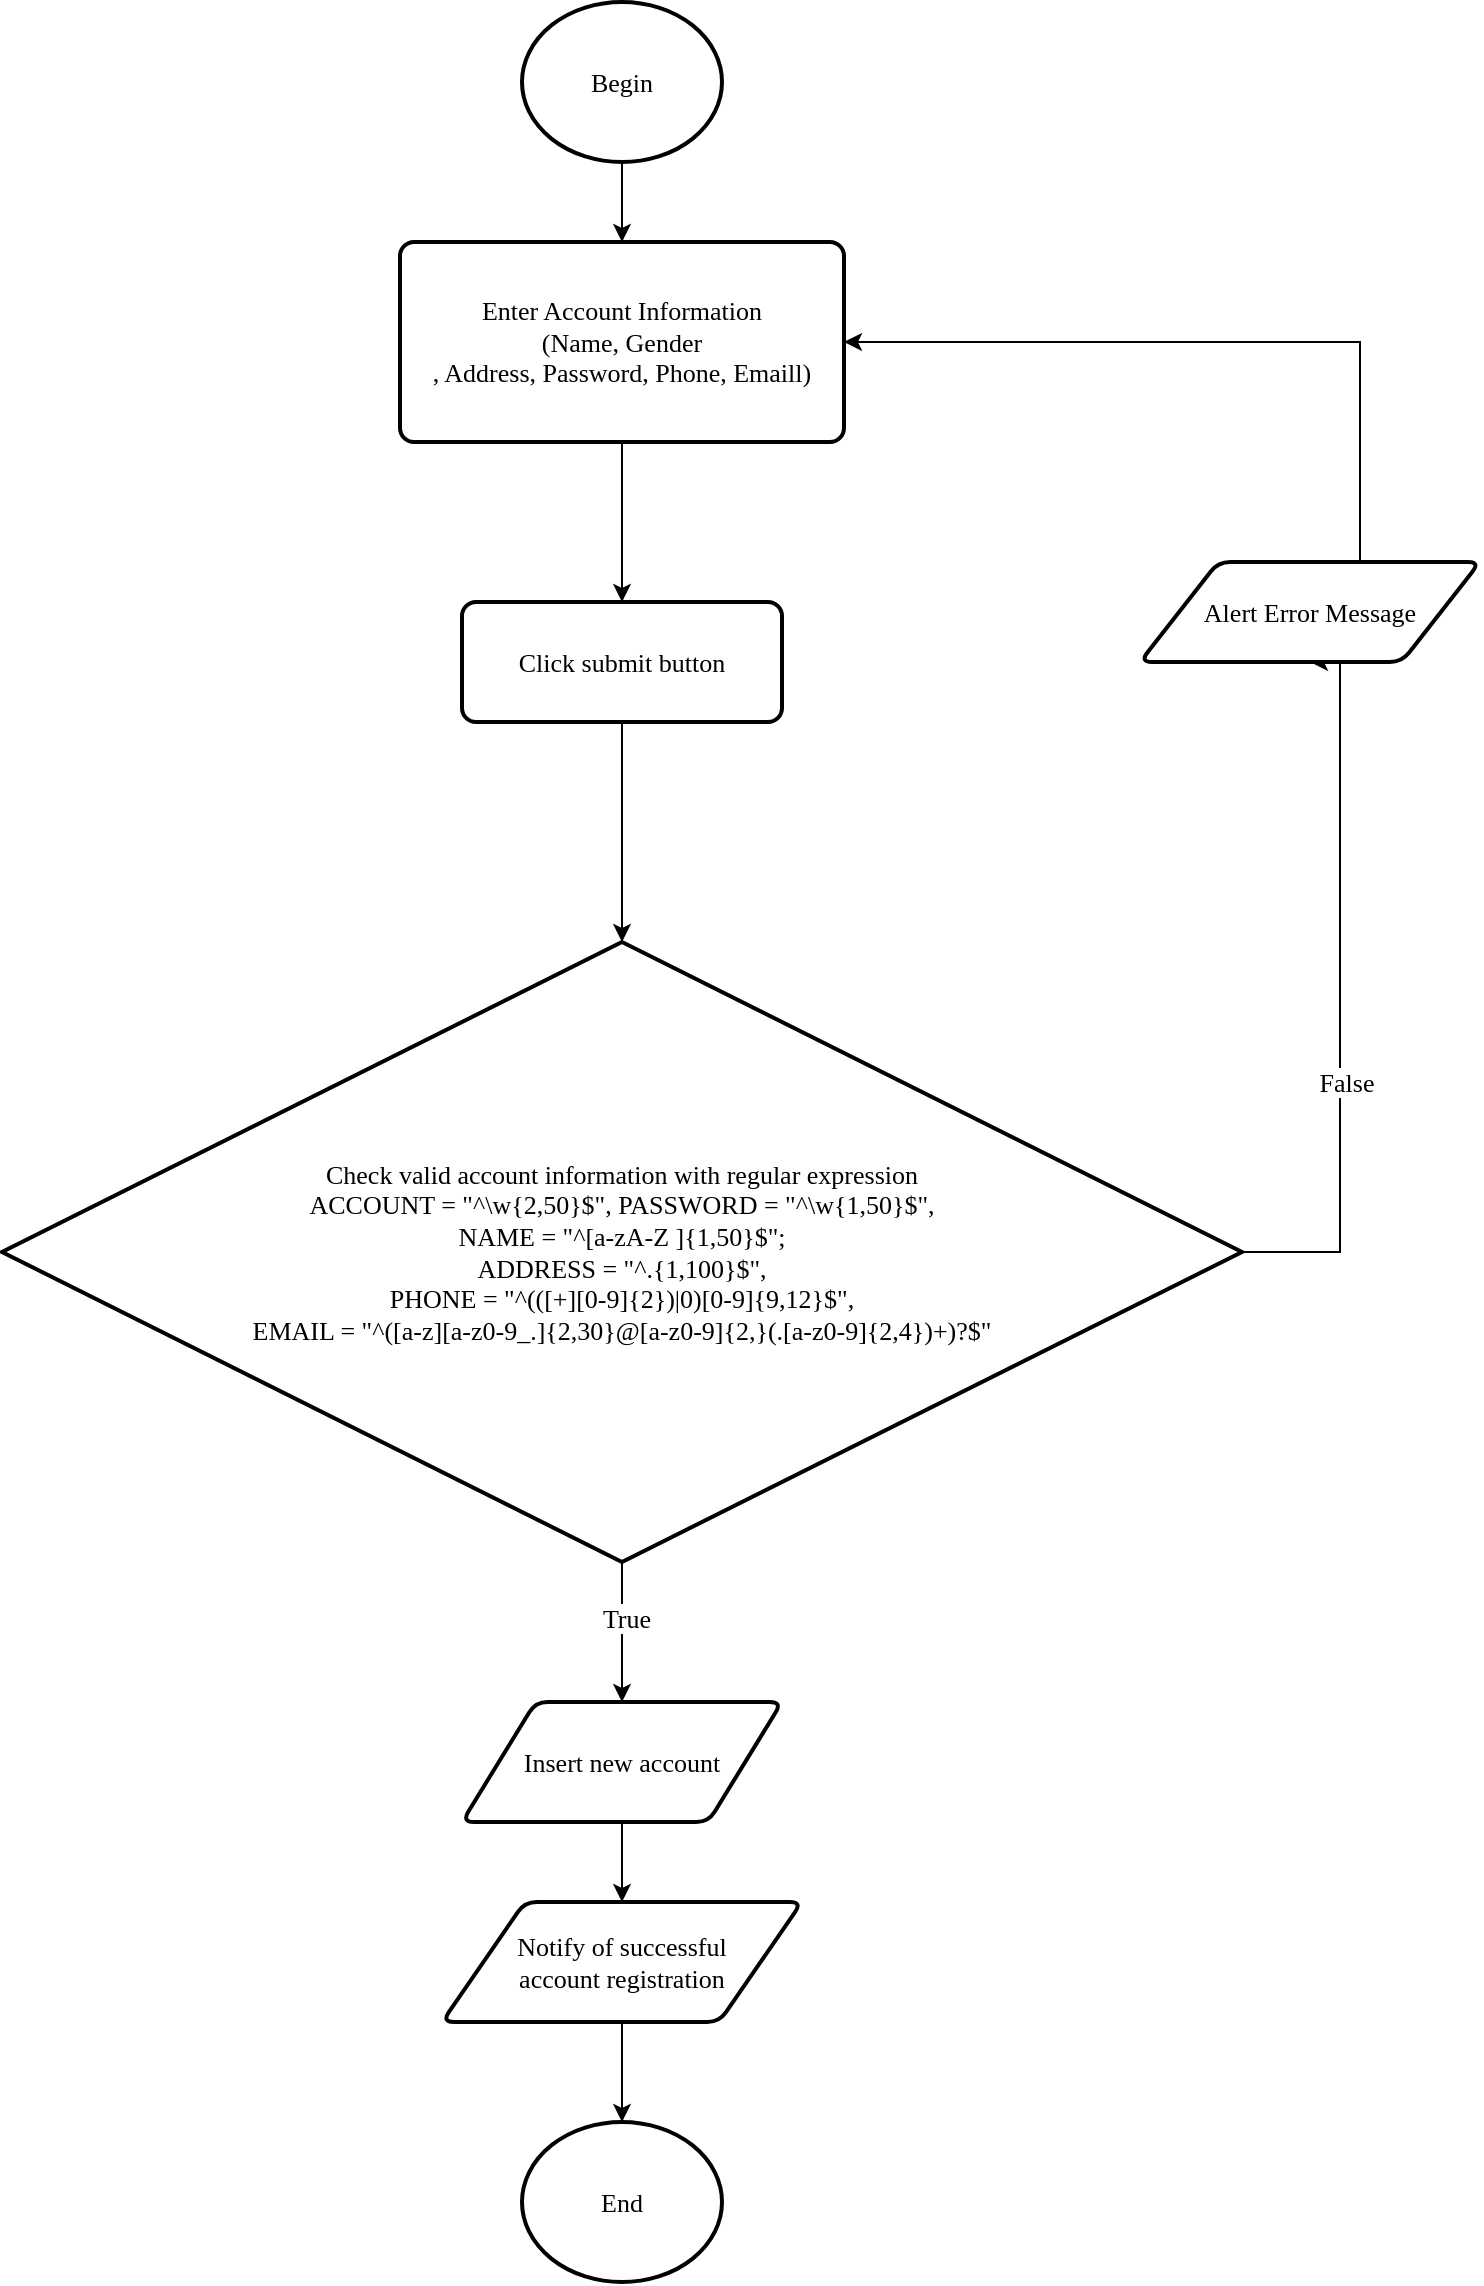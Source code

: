 <mxfile version="12.2.2" type="device" pages="12"><diagram id="qAYIfBSNGE3-1v-FMNPJ" name="Register"><mxGraphModel dx="893" dy="674" grid="1" gridSize="10" guides="1" tooltips="1" connect="1" arrows="1" fold="1" page="1" pageScale="1" pageWidth="827" pageHeight="1169" math="0" shadow="0"><root><mxCell id="0"/><mxCell id="1" parent="0"/><mxCell id="QfLq5JIH1170bEc00LL8-3" value="" style="edgeStyle=orthogonalEdgeStyle;rounded=0;orthogonalLoop=1;jettySize=auto;html=1;fontSize=13;fontFamily=Times New Roman;" parent="1" source="QfLq5JIH1170bEc00LL8-1" target="QfLq5JIH1170bEc00LL8-2" edge="1"><mxGeometry relative="1" as="geometry"/></mxCell><mxCell id="QfLq5JIH1170bEc00LL8-1" value="Begin" style="strokeWidth=2;html=1;shape=mxgraph.flowchart.start_2;whiteSpace=wrap;fontSize=13;fontFamily=Times New Roman;" parent="1" vertex="1"><mxGeometry x="331" y="10" width="100" height="80" as="geometry"/></mxCell><mxCell id="xdxZ1SZTKVyczqnCJ4va-5" value="" style="edgeStyle=orthogonalEdgeStyle;rounded=0;orthogonalLoop=1;jettySize=auto;html=1;fontFamily=Times New Roman;fontSize=13;" parent="1" source="QfLq5JIH1170bEc00LL8-2" target="xdxZ1SZTKVyczqnCJ4va-2" edge="1"><mxGeometry relative="1" as="geometry"/></mxCell><mxCell id="QfLq5JIH1170bEc00LL8-2" value="Enter Account Information&lt;br&gt;(Name, Gender&lt;br&gt;, Address, Password, Phone, Emaill)" style="rounded=1;whiteSpace=wrap;html=1;absoluteArcSize=1;arcSize=14;strokeWidth=2;fontSize=13;fontFamily=Times New Roman;" parent="1" vertex="1"><mxGeometry x="270" y="130" width="222" height="100" as="geometry"/></mxCell><mxCell id="QfLq5JIH1170bEc00LL8-7" style="edgeStyle=orthogonalEdgeStyle;rounded=0;orthogonalLoop=1;jettySize=auto;html=1;entryX=0.5;entryY=1;entryDx=0;entryDy=0;fontSize=13;fontFamily=Times New Roman;" parent="1" source="QfLq5JIH1170bEc00LL8-4" target="QfLq5JIH1170bEc00LL8-6" edge="1"><mxGeometry relative="1" as="geometry"><Array as="points"><mxPoint x="740" y="635"/><mxPoint x="740" y="340"/></Array></mxGeometry></mxCell><mxCell id="QfLq5JIH1170bEc00LL8-8" value="False" style="text;html=1;resizable=0;points=[];align=center;verticalAlign=middle;labelBackgroundColor=#ffffff;fontSize=13;fontFamily=Times New Roman;" parent="QfLq5JIH1170bEc00LL8-7" vertex="1" connectable="0"><mxGeometry x="-0.254" y="-3" relative="1" as="geometry"><mxPoint as="offset"/></mxGeometry></mxCell><mxCell id="QfLq5JIH1170bEc00LL8-12" value="" style="edgeStyle=orthogonalEdgeStyle;rounded=0;orthogonalLoop=1;jettySize=auto;html=1;fontSize=13;fontFamily=Times New Roman;" parent="1" source="QfLq5JIH1170bEc00LL8-4" target="QfLq5JIH1170bEc00LL8-11" edge="1"><mxGeometry relative="1" as="geometry"/></mxCell><mxCell id="QfLq5JIH1170bEc00LL8-19" value="True" style="text;html=1;resizable=0;points=[];align=center;verticalAlign=middle;labelBackgroundColor=#ffffff;fontSize=13;fontFamily=Times New Roman;" parent="QfLq5JIH1170bEc00LL8-12" vertex="1" connectable="0"><mxGeometry x="-0.21" y="2" relative="1" as="geometry"><mxPoint as="offset"/></mxGeometry></mxCell><mxCell id="QfLq5JIH1170bEc00LL8-4" value="Check valid account information with&amp;nbsp;regular expression&lt;br&gt;ACCOUNT = &quot;^\\w{2,50}$&quot;, PASSWORD = &quot;^\\w{1,50}$&quot;,&lt;br&gt;&lt;span&gt;NAME = &quot;^[a-zA-Z ]{1,50}$&quot;;&lt;br&gt;ADDRESS = &quot;^.{1,100}$&quot;,&lt;br&gt;PHONE = &quot;^(([+][0-9]{2})|0)[0-9]{9,12}$&quot;,&lt;br&gt;EMAIL = &quot;^([a-z][a-z0-9_.]{2,30}@[a-z0-9]{2,}(.[a-z0-9]{2,4})+)?$&quot;&lt;br&gt;&lt;/span&gt;" style="strokeWidth=2;html=1;shape=mxgraph.flowchart.decision;whiteSpace=wrap;fontSize=13;fontFamily=Times New Roman;" parent="1" vertex="1"><mxGeometry x="71" y="480" width="620" height="310" as="geometry"/></mxCell><mxCell id="QfLq5JIH1170bEc00LL8-10" style="edgeStyle=orthogonalEdgeStyle;rounded=0;orthogonalLoop=1;jettySize=auto;html=1;fontSize=13;fontFamily=Times New Roman;" parent="1" source="QfLq5JIH1170bEc00LL8-6" target="QfLq5JIH1170bEc00LL8-2" edge="1"><mxGeometry relative="1" as="geometry"><Array as="points"><mxPoint x="750" y="180"/></Array></mxGeometry></mxCell><mxCell id="QfLq5JIH1170bEc00LL8-6" value="Alert Error Message" style="shape=parallelogram;html=1;strokeWidth=2;perimeter=parallelogramPerimeter;whiteSpace=wrap;rounded=1;arcSize=12;size=0.23;fontSize=13;fontFamily=Times New Roman;" parent="1" vertex="1"><mxGeometry x="640" y="290" width="170" height="50" as="geometry"/></mxCell><mxCell id="QfLq5JIH1170bEc00LL8-14" value="" style="edgeStyle=orthogonalEdgeStyle;rounded=0;orthogonalLoop=1;jettySize=auto;html=1;fontSize=13;fontFamily=Times New Roman;" parent="1" source="QfLq5JIH1170bEc00LL8-11" target="QfLq5JIH1170bEc00LL8-13" edge="1"><mxGeometry relative="1" as="geometry"/></mxCell><mxCell id="QfLq5JIH1170bEc00LL8-11" value="Insert new account" style="shape=parallelogram;html=1;strokeWidth=2;perimeter=parallelogramPerimeter;whiteSpace=wrap;rounded=1;arcSize=12;size=0.23;fontSize=13;fontFamily=Times New Roman;" parent="1" vertex="1"><mxGeometry x="301" y="860" width="160" height="60" as="geometry"/></mxCell><mxCell id="QfLq5JIH1170bEc00LL8-17" value="" style="edgeStyle=orthogonalEdgeStyle;rounded=0;orthogonalLoop=1;jettySize=auto;html=1;fontSize=13;fontFamily=Times New Roman;" parent="1" source="QfLq5JIH1170bEc00LL8-13" target="QfLq5JIH1170bEc00LL8-16" edge="1"><mxGeometry relative="1" as="geometry"/></mxCell><mxCell id="QfLq5JIH1170bEc00LL8-13" value="Notify of successful &lt;br style=&quot;font-size: 13px&quot;&gt;account registration" style="shape=parallelogram;html=1;strokeWidth=2;perimeter=parallelogramPerimeter;whiteSpace=wrap;rounded=1;arcSize=12;size=0.23;fontSize=13;fontFamily=Times New Roman;" parent="1" vertex="1"><mxGeometry x="291" y="960" width="180" height="60" as="geometry"/></mxCell><mxCell id="QfLq5JIH1170bEc00LL8-16" value="End" style="strokeWidth=2;html=1;shape=mxgraph.flowchart.start_2;whiteSpace=wrap;fontSize=13;fontFamily=Times New Roman;" parent="1" vertex="1"><mxGeometry x="331" y="1070" width="100" height="80" as="geometry"/></mxCell><mxCell id="xdxZ1SZTKVyczqnCJ4va-6" value="" style="edgeStyle=orthogonalEdgeStyle;rounded=0;orthogonalLoop=1;jettySize=auto;html=1;fontFamily=Times New Roman;fontSize=13;" parent="1" source="xdxZ1SZTKVyczqnCJ4va-2" target="QfLq5JIH1170bEc00LL8-4" edge="1"><mxGeometry relative="1" as="geometry"/></mxCell><mxCell id="xdxZ1SZTKVyczqnCJ4va-2" value="Click submit button" style="rounded=1;whiteSpace=wrap;html=1;absoluteArcSize=1;arcSize=14;strokeWidth=2;fontSize=13;fontFamily=Times New Roman;" parent="1" vertex="1"><mxGeometry x="301" y="310" width="160" height="60" as="geometry"/></mxCell></root></mxGraphModel></diagram><diagram id="dOicj08ZgXW1L_l65l80" name="Login"><mxGraphModel dx="1072" dy="809" grid="1" gridSize="10" guides="1" tooltips="1" connect="1" arrows="1" fold="1" page="1" pageScale="1" pageWidth="827" pageHeight="1169" math="0" shadow="0"><root><mxCell id="olrGvQNKlWoO9FFKsuGF-0"/><mxCell id="olrGvQNKlWoO9FFKsuGF-1" parent="olrGvQNKlWoO9FFKsuGF-0"/><mxCell id="fIP3zCQY0uuPvLYUM3QQ-1" value="" style="edgeStyle=orthogonalEdgeStyle;rounded=0;orthogonalLoop=1;jettySize=auto;html=1;fontFamily=Times New Roman;fontSize=13;" parent="olrGvQNKlWoO9FFKsuGF-1" source="olrGvQNKlWoO9FFKsuGF-2" target="fIP3zCQY0uuPvLYUM3QQ-0" edge="1"><mxGeometry relative="1" as="geometry"/></mxCell><mxCell id="olrGvQNKlWoO9FFKsuGF-2" value="Begin" style="strokeWidth=2;html=1;shape=mxgraph.flowchart.start_2;whiteSpace=wrap;fontFamily=Times New Roman;fontSize=13;" parent="olrGvQNKlWoO9FFKsuGF-1" vertex="1"><mxGeometry x="340" y="40" width="90" height="80" as="geometry"/></mxCell><mxCell id="2qx9l_gqCXDzckayDNUZ-1" value="" style="edgeStyle=orthogonalEdgeStyle;rounded=0;orthogonalLoop=1;jettySize=auto;html=1;fontFamily=Times New Roman;fontSize=13;" parent="olrGvQNKlWoO9FFKsuGF-1" source="fIP3zCQY0uuPvLYUM3QQ-0" target="2qx9l_gqCXDzckayDNUZ-0" edge="1"><mxGeometry relative="1" as="geometry"/></mxCell><mxCell id="fIP3zCQY0uuPvLYUM3QQ-0" value="Enter account and password" style="rounded=1;whiteSpace=wrap;html=1;absoluteArcSize=1;arcSize=14;strokeWidth=2;fontFamily=Times New Roman;fontSize=13;" parent="olrGvQNKlWoO9FFKsuGF-1" vertex="1"><mxGeometry x="305" y="170" width="160" height="50" as="geometry"/></mxCell><mxCell id="2qx9l_gqCXDzckayDNUZ-3" value="" style="edgeStyle=orthogonalEdgeStyle;rounded=0;orthogonalLoop=1;jettySize=auto;html=1;fontFamily=Times New Roman;fontSize=13;" parent="olrGvQNKlWoO9FFKsuGF-1" source="2qx9l_gqCXDzckayDNUZ-0" target="2qx9l_gqCXDzckayDNUZ-2" edge="1"><mxGeometry relative="1" as="geometry"/></mxCell><mxCell id="2qx9l_gqCXDzckayDNUZ-0" value="Click submit button" style="rounded=1;whiteSpace=wrap;html=1;absoluteArcSize=1;arcSize=14;strokeWidth=2;fontFamily=Times New Roman;fontSize=13;" parent="olrGvQNKlWoO9FFKsuGF-1" vertex="1"><mxGeometry x="305" y="260" width="160" height="50" as="geometry"/></mxCell><mxCell id="2qx9l_gqCXDzckayDNUZ-8" style="edgeStyle=orthogonalEdgeStyle;rounded=0;orthogonalLoop=1;jettySize=auto;html=1;fontFamily=Times New Roman;fontSize=13;entryX=0.5;entryY=1;entryDx=0;entryDy=0;" parent="olrGvQNKlWoO9FFKsuGF-1" source="2qx9l_gqCXDzckayDNUZ-2" target="2qx9l_gqCXDzckayDNUZ-4" edge="1"><mxGeometry relative="1" as="geometry"><mxPoint x="660" y="380" as="targetPoint"/></mxGeometry></mxCell><mxCell id="GLNHNZMTi1sULv3AOjwS-0" value="False" style="text;html=1;resizable=0;points=[];align=center;verticalAlign=middle;labelBackgroundColor=#ffffff;fontFamily=Times New Roman;fontSize=13;" parent="2qx9l_gqCXDzckayDNUZ-8" vertex="1" connectable="0"><mxGeometry x="-0.372" y="-2" relative="1" as="geometry"><mxPoint x="1" as="offset"/></mxGeometry></mxCell><mxCell id="GLNHNZMTi1sULv3AOjwS-3" value="" style="edgeStyle=orthogonalEdgeStyle;rounded=0;orthogonalLoop=1;jettySize=auto;html=1;fontFamily=Times New Roman;fontSize=13;" parent="olrGvQNKlWoO9FFKsuGF-1" source="2qx9l_gqCXDzckayDNUZ-2" target="GLNHNZMTi1sULv3AOjwS-2" edge="1"><mxGeometry relative="1" as="geometry"/></mxCell><mxCell id="GLNHNZMTi1sULv3AOjwS-11" value="True" style="text;html=1;resizable=0;points=[];align=center;verticalAlign=middle;labelBackgroundColor=#ffffff;fontFamily=Times New Roman;fontSize=13;" parent="GLNHNZMTi1sULv3AOjwS-3" vertex="1" connectable="0"><mxGeometry x="-0.377" y="1" relative="1" as="geometry"><mxPoint as="offset"/></mxGeometry></mxCell><mxCell id="2qx9l_gqCXDzckayDNUZ-2" value="Check valid account with&amp;nbsp;regular expression&lt;br&gt;ACCOUNT = &quot;^\\w{2,50}$&quot;,&lt;br&gt;PASSWORD = &quot;^\\w{1,50}$&quot;" style="strokeWidth=2;html=1;shape=mxgraph.flowchart.decision;whiteSpace=wrap;fontFamily=Times New Roman;fontSize=13;" parent="olrGvQNKlWoO9FFKsuGF-1" vertex="1"><mxGeometry x="241" y="370" width="288" height="260" as="geometry"/></mxCell><mxCell id="GLNHNZMTi1sULv3AOjwS-4" value="" style="edgeStyle=orthogonalEdgeStyle;rounded=0;orthogonalLoop=1;jettySize=auto;html=1;fontFamily=Times New Roman;fontSize=13;" parent="olrGvQNKlWoO9FFKsuGF-1" source="GLNHNZMTi1sULv3AOjwS-2" target="2qx9l_gqCXDzckayDNUZ-10" edge="1"><mxGeometry relative="1" as="geometry"/></mxCell><mxCell id="GLNHNZMTi1sULv3AOjwS-12" value="True" style="text;html=1;resizable=0;points=[];align=center;verticalAlign=middle;labelBackgroundColor=#ffffff;fontFamily=Times New Roman;fontSize=13;" parent="GLNHNZMTi1sULv3AOjwS-4" vertex="1" connectable="0"><mxGeometry x="0.236" y="-1" relative="1" as="geometry"><mxPoint x="1" as="offset"/></mxGeometry></mxCell><mxCell id="GLNHNZMTi1sULv3AOjwS-6" style="edgeStyle=orthogonalEdgeStyle;rounded=0;orthogonalLoop=1;jettySize=auto;html=1;fontFamily=Times New Roman;fontSize=13;" parent="olrGvQNKlWoO9FFKsuGF-1" source="GLNHNZMTi1sULv3AOjwS-2" target="GLNHNZMTi1sULv3AOjwS-5" edge="1"><mxGeometry relative="1" as="geometry"/></mxCell><mxCell id="GLNHNZMTi1sULv3AOjwS-8" value="Flase" style="text;html=1;resizable=0;points=[];align=center;verticalAlign=middle;labelBackgroundColor=#ffffff;fontFamily=Times New Roman;fontSize=13;" parent="GLNHNZMTi1sULv3AOjwS-6" vertex="1" connectable="0"><mxGeometry x="-0.224" relative="1" as="geometry"><mxPoint x="1" as="offset"/></mxGeometry></mxCell><mxCell id="GLNHNZMTi1sULv3AOjwS-2" value="Account exist or not?" style="strokeWidth=2;html=1;shape=mxgraph.flowchart.decision;whiteSpace=wrap;fontFamily=Times New Roman;fontSize=13;" parent="olrGvQNKlWoO9FFKsuGF-1" vertex="1"><mxGeometry x="303" y="690" width="165" height="80" as="geometry"/></mxCell><mxCell id="2qx9l_gqCXDzckayDNUZ-14" style="edgeStyle=orthogonalEdgeStyle;rounded=0;orthogonalLoop=1;jettySize=auto;html=1;entryX=0.5;entryY=0;entryDx=0;entryDy=0;fontFamily=Times New Roman;fontSize=13;" parent="olrGvQNKlWoO9FFKsuGF-1" source="2qx9l_gqCXDzckayDNUZ-10" target="2qx9l_gqCXDzckayDNUZ-13" edge="1"><mxGeometry relative="1" as="geometry"/></mxCell><mxCell id="2qx9l_gqCXDzckayDNUZ-15" value="Manager Roll" style="text;html=1;resizable=0;points=[];align=center;verticalAlign=middle;labelBackgroundColor=#ffffff;fontSize=13;fontFamily=Times New Roman;" parent="2qx9l_gqCXDzckayDNUZ-14" vertex="1" connectable="0"><mxGeometry x="0.239" y="-3" relative="1" as="geometry"><mxPoint x="48" y="3" as="offset"/></mxGeometry></mxCell><mxCell id="2qx9l_gqCXDzckayDNUZ-18" value="" style="edgeStyle=orthogonalEdgeStyle;rounded=0;orthogonalLoop=1;jettySize=auto;html=1;fontFamily=Times New Roman;fontSize=13;entryX=0;entryY=0.5;entryDx=0;entryDy=0;" parent="olrGvQNKlWoO9FFKsuGF-1" source="2qx9l_gqCXDzckayDNUZ-10" target="2qx9l_gqCXDzckayDNUZ-16" edge="1"><mxGeometry relative="1" as="geometry"><mxPoint x="547.5" y="835" as="targetPoint"/></mxGeometry></mxCell><mxCell id="2qx9l_gqCXDzckayDNUZ-19" value="Employee Roll" style="text;html=1;resizable=0;points=[];align=center;verticalAlign=middle;labelBackgroundColor=#ffffff;fontSize=13;fontFamily=Times New Roman;" parent="2qx9l_gqCXDzckayDNUZ-18" vertex="1" connectable="0"><mxGeometry x="-0.333" relative="1" as="geometry"><mxPoint x="19.5" as="offset"/></mxGeometry></mxCell><mxCell id="2qx9l_gqCXDzckayDNUZ-10" value="Check Roll Account" style="strokeWidth=2;html=1;shape=mxgraph.flowchart.decision;whiteSpace=wrap;fontFamily=Times New Roman;fontSize=13;" parent="olrGvQNKlWoO9FFKsuGF-1" vertex="1"><mxGeometry x="303" y="850" width="165" height="110" as="geometry"/></mxCell><mxCell id="2qx9l_gqCXDzckayDNUZ-7" style="edgeStyle=orthogonalEdgeStyle;rounded=0;orthogonalLoop=1;jettySize=auto;html=1;fontFamily=Times New Roman;fontSize=13;exitX=0;exitY=0.5;exitDx=0;exitDy=0;entryX=1;entryY=0.5;entryDx=0;entryDy=0;" parent="olrGvQNKlWoO9FFKsuGF-1" source="2qx9l_gqCXDzckayDNUZ-4" target="fIP3zCQY0uuPvLYUM3QQ-0" edge="1"><mxGeometry relative="1" as="geometry"><mxPoint x="530" y="140" as="targetPoint"/></mxGeometry></mxCell><mxCell id="2qx9l_gqCXDzckayDNUZ-4" value="Alert Error Message" style="shape=parallelogram;html=1;strokeWidth=2;perimeter=parallelogramPerimeter;whiteSpace=wrap;rounded=1;arcSize=12;size=0.23;fontFamily=Times New Roman;fontSize=13;" parent="olrGvQNKlWoO9FFKsuGF-1" vertex="1"><mxGeometry x="570" y="167.5" width="170" height="55" as="geometry"/></mxCell><mxCell id="2qx9l_gqCXDzckayDNUZ-25" style="edgeStyle=orthogonalEdgeStyle;rounded=0;orthogonalLoop=1;jettySize=auto;html=1;entryX=0;entryY=0.5;entryDx=0;entryDy=0;entryPerimeter=0;fontFamily=Times New Roman;fontSize=13;" parent="olrGvQNKlWoO9FFKsuGF-1" source="2qx9l_gqCXDzckayDNUZ-13" target="2qx9l_gqCXDzckayDNUZ-22" edge="1"><mxGeometry relative="1" as="geometry"><Array as="points"><mxPoint x="126" y="1070"/></Array></mxGeometry></mxCell><mxCell id="2qx9l_gqCXDzckayDNUZ-13" value="Call Manage&lt;br&gt;form&lt;br style=&quot;font-size: 13px&quot;&gt;for Manager" style="shape=parallelogram;html=1;strokeWidth=2;perimeter=parallelogramPerimeter;whiteSpace=wrap;rounded=1;arcSize=12;size=0.23;fontFamily=Times New Roman;fontSize=13;" parent="olrGvQNKlWoO9FFKsuGF-1" vertex="1"><mxGeometry x="50" y="960" width="150" height="70" as="geometry"/></mxCell><mxCell id="2qx9l_gqCXDzckayDNUZ-21" value="" style="edgeStyle=orthogonalEdgeStyle;rounded=0;orthogonalLoop=1;jettySize=auto;html=1;fontFamily=Times New Roman;fontSize=13;" parent="olrGvQNKlWoO9FFKsuGF-1" source="2qx9l_gqCXDzckayDNUZ-16" target="2qx9l_gqCXDzckayDNUZ-20" edge="1"><mxGeometry relative="1" as="geometry"/></mxCell><mxCell id="2qx9l_gqCXDzckayDNUZ-16" value="Call&amp;nbsp;Employee&lt;br&gt;form" style="shape=parallelogram;html=1;strokeWidth=2;perimeter=parallelogramPerimeter;whiteSpace=wrap;rounded=1;arcSize=12;size=0.23;fontFamily=Times New Roman;fontSize=13;" parent="olrGvQNKlWoO9FFKsuGF-1" vertex="1"><mxGeometry x="620" y="870" width="150" height="70" as="geometry"/></mxCell><mxCell id="2qx9l_gqCXDzckayDNUZ-23" style="edgeStyle=orthogonalEdgeStyle;rounded=0;orthogonalLoop=1;jettySize=auto;html=1;entryX=1;entryY=0.5;entryDx=0;entryDy=0;entryPerimeter=0;fontFamily=Times New Roman;fontSize=13;" parent="olrGvQNKlWoO9FFKsuGF-1" source="2qx9l_gqCXDzckayDNUZ-20" target="2qx9l_gqCXDzckayDNUZ-22" edge="1"><mxGeometry relative="1" as="geometry"><Array as="points"><mxPoint x="695" y="1070"/></Array></mxGeometry></mxCell><mxCell id="2qx9l_gqCXDzckayDNUZ-20" value="Call Welcome&lt;br&gt;Customer form" style="shape=parallelogram;html=1;strokeWidth=2;perimeter=parallelogramPerimeter;whiteSpace=wrap;rounded=1;arcSize=12;size=0.23;fontFamily=Times New Roman;fontSize=13;" parent="olrGvQNKlWoO9FFKsuGF-1" vertex="1"><mxGeometry x="620" y="1020" width="150" height="70" as="geometry"/></mxCell><mxCell id="2qx9l_gqCXDzckayDNUZ-22" value="End" style="strokeWidth=2;html=1;shape=mxgraph.flowchart.start_2;whiteSpace=wrap;fontFamily=Times New Roman;fontSize=13;" parent="olrGvQNKlWoO9FFKsuGF-1" vertex="1"><mxGeometry x="337.5" y="1030" width="95" height="80" as="geometry"/></mxCell><mxCell id="GLNHNZMTi1sULv3AOjwS-7" style="edgeStyle=orthogonalEdgeStyle;rounded=0;orthogonalLoop=1;jettySize=auto;html=1;exitX=0.5;exitY=0;exitDx=0;exitDy=0;entryX=0;entryY=0.5;entryDx=0;entryDy=0;fontFamily=Times New Roman;fontSize=13;" parent="olrGvQNKlWoO9FFKsuGF-1" source="GLNHNZMTi1sULv3AOjwS-5" target="fIP3zCQY0uuPvLYUM3QQ-0" edge="1"><mxGeometry relative="1" as="geometry"/></mxCell><mxCell id="GLNHNZMTi1sULv3AOjwS-5" value="Alert Error Message" style="shape=parallelogram;html=1;strokeWidth=2;perimeter=parallelogramPerimeter;whiteSpace=wrap;rounded=1;arcSize=12;size=0.23;fontFamily=Times New Roman;fontSize=13;" parent="olrGvQNKlWoO9FFKsuGF-1" vertex="1"><mxGeometry x="40" y="407.5" width="170" height="55" as="geometry"/></mxCell></root></mxGraphModel></diagram><diagram id="9Xc1CykKC8jhpxZEskXo" name="Order"><mxGraphModel dx="1072" dy="809" grid="1" gridSize="10" guides="1" tooltips="1" connect="1" arrows="1" fold="1" page="1" pageScale="1" pageWidth="827" pageHeight="1169" math="0" shadow="0"><root><mxCell id="BlYnR-KtiG88ll2GvBQG-0"/><mxCell id="BlYnR-KtiG88ll2GvBQG-1" parent="BlYnR-KtiG88ll2GvBQG-0"/><mxCell id="BlYnR-KtiG88ll2GvBQG-4" value="" style="edgeStyle=orthogonalEdgeStyle;rounded=0;orthogonalLoop=1;jettySize=auto;html=1;fontFamily=Times New Roman;fontSize=13;" parent="BlYnR-KtiG88ll2GvBQG-1" source="BlYnR-KtiG88ll2GvBQG-2" target="BlYnR-KtiG88ll2GvBQG-3" edge="1"><mxGeometry relative="1" as="geometry"/></mxCell><mxCell id="BlYnR-KtiG88ll2GvBQG-2" value="Begin" style="strokeWidth=2;html=1;shape=mxgraph.flowchart.start_2;whiteSpace=wrap;fontFamily=Times New Roman;fontSize=13;" parent="BlYnR-KtiG88ll2GvBQG-1" vertex="1"><mxGeometry x="368" y="39" width="90" height="80" as="geometry"/></mxCell><mxCell id="BlYnR-KtiG88ll2GvBQG-6" value="" style="edgeStyle=orthogonalEdgeStyle;rounded=0;orthogonalLoop=1;jettySize=auto;html=1;fontFamily=Times New Roman;fontSize=13;" parent="BlYnR-KtiG88ll2GvBQG-1" source="BlYnR-KtiG88ll2GvBQG-3" target="BlYnR-KtiG88ll2GvBQG-5" edge="1"><mxGeometry relative="1" as="geometry"/></mxCell><mxCell id="BlYnR-KtiG88ll2GvBQG-3" value="Load Category List " style="shape=parallelogram;html=1;strokeWidth=2;perimeter=parallelogramPerimeter;whiteSpace=wrap;rounded=1;arcSize=12;size=0.23;fontFamily=Times New Roman;fontSize=13;" parent="BlYnR-KtiG88ll2GvBQG-1" vertex="1"><mxGeometry x="320.5" y="159" width="185" height="50" as="geometry"/></mxCell><mxCell id="BlYnR-KtiG88ll2GvBQG-8" value="" style="edgeStyle=orthogonalEdgeStyle;rounded=0;orthogonalLoop=1;jettySize=auto;html=1;fontFamily=Times New Roman;fontSize=13;" parent="BlYnR-KtiG88ll2GvBQG-1" source="BlYnR-KtiG88ll2GvBQG-5" target="BlYnR-KtiG88ll2GvBQG-7" edge="1"><mxGeometry relative="1" as="geometry"/></mxCell><mxCell id="BlYnR-KtiG88ll2GvBQG-5" value="&amp;nbsp;Choose Category" style="rounded=1;whiteSpace=wrap;html=1;absoluteArcSize=1;arcSize=14;strokeWidth=2;fontFamily=Times New Roman;fontSize=13;" parent="BlYnR-KtiG88ll2GvBQG-1" vertex="1"><mxGeometry x="328" y="259" width="170" height="50" as="geometry"/></mxCell><mxCell id="W_2VpEOO2FPusgyMWCy8-5" value="" style="edgeStyle=orthogonalEdgeStyle;rounded=0;orthogonalLoop=1;jettySize=auto;html=1;fontFamily=Times New Roman;fontSize=13;" parent="BlYnR-KtiG88ll2GvBQG-1" source="BlYnR-KtiG88ll2GvBQG-7" target="W_2VpEOO2FPusgyMWCy8-1" edge="1"><mxGeometry relative="1" as="geometry"/></mxCell><mxCell id="BlYnR-KtiG88ll2GvBQG-7" value="Display the food líst &lt;br style=&quot;font-size: 13px;&quot;&gt;to the selected categiry" style="shape=parallelogram;html=1;strokeWidth=2;perimeter=parallelogramPerimeter;whiteSpace=wrap;rounded=1;arcSize=12;size=0.23;fontFamily=Times New Roman;fontSize=13;" parent="BlYnR-KtiG88ll2GvBQG-1" vertex="1"><mxGeometry x="303" y="359" width="220" height="60" as="geometry"/></mxCell><mxCell id="BlYnR-KtiG88ll2GvBQG-9" value="End" style="strokeWidth=2;html=1;shape=mxgraph.flowchart.start_2;whiteSpace=wrap;fontFamily=Times New Roman;fontSize=13;" parent="BlYnR-KtiG88ll2GvBQG-1" vertex="1"><mxGeometry x="368" y="950" width="90" height="70" as="geometry"/></mxCell><mxCell id="crTdd6yWZ1K7KB8vFEDz-12" value="" style="edgeStyle=orthogonalEdgeStyle;rounded=0;orthogonalLoop=1;jettySize=auto;html=1;fontFamily=Times New Roman;fontSize=13;" parent="BlYnR-KtiG88ll2GvBQG-1" source="W_2VpEOO2FPusgyMWCy8-1" target="crTdd6yWZ1K7KB8vFEDz-3" edge="1"><mxGeometry relative="1" as="geometry"/></mxCell><mxCell id="W_2VpEOO2FPusgyMWCy8-1" value="Choose food according to the list" style="rounded=1;whiteSpace=wrap;html=1;absoluteArcSize=1;arcSize=14;strokeWidth=2;fontFamily=Times New Roman;fontSize=13;" parent="BlYnR-KtiG88ll2GvBQG-1" vertex="1"><mxGeometry x="339" y="489" width="150" height="50" as="geometry"/></mxCell><mxCell id="crTdd6yWZ1K7KB8vFEDz-13" value="" style="edgeStyle=orthogonalEdgeStyle;rounded=0;orthogonalLoop=1;jettySize=auto;html=1;fontFamily=Times New Roman;fontSize=13;" parent="BlYnR-KtiG88ll2GvBQG-1" source="crTdd6yWZ1K7KB8vFEDz-1" target="crTdd6yWZ1K7KB8vFEDz-11" edge="1"><mxGeometry relative="1" as="geometry"/></mxCell><mxCell id="crTdd6yWZ1K7KB8vFEDz-1" value="Choos Table&amp;nbsp;" style="rounded=1;whiteSpace=wrap;html=1;absoluteArcSize=1;arcSize=14;strokeWidth=2;fontFamily=Times New Roman;fontSize=13;" parent="BlYnR-KtiG88ll2GvBQG-1" vertex="1"><mxGeometry x="338.5" y="699" width="150" height="60" as="geometry"/></mxCell><mxCell id="crTdd6yWZ1K7KB8vFEDz-2" value="" style="edgeStyle=orthogonalEdgeStyle;rounded=0;orthogonalLoop=1;jettySize=auto;html=1;fontFamily=Times New Roman;fontSize=13;" parent="BlYnR-KtiG88ll2GvBQG-1" source="crTdd6yWZ1K7KB8vFEDz-3" target="crTdd6yWZ1K7KB8vFEDz-1" edge="1"><mxGeometry relative="1" as="geometry"/></mxCell><mxCell id="crTdd6yWZ1K7KB8vFEDz-3" value="&lt;span style=&quot;white-space: normal; font-size: 13px;&quot;&gt;Load Table&amp;nbsp; List&amp;nbsp;&lt;/span&gt;" style="shape=parallelogram;html=1;strokeWidth=2;perimeter=parallelogramPerimeter;whiteSpace=wrap;rounded=1;arcSize=12;size=0.23;fontFamily=Times New Roman;fontSize=13;" parent="BlYnR-KtiG88ll2GvBQG-1" vertex="1"><mxGeometry x="338.5" y="591.5" width="150" height="55" as="geometry"/></mxCell><mxCell id="crTdd6yWZ1K7KB8vFEDz-4" style="edgeStyle=orthogonalEdgeStyle;rounded=0;orthogonalLoop=1;jettySize=auto;html=1;entryX=0.5;entryY=1;entryDx=0;entryDy=0;fontFamily=Times New Roman;fontSize=13;" parent="BlYnR-KtiG88ll2GvBQG-1" edge="1"><mxGeometry relative="1" as="geometry"><mxPoint x="347" y="860.333" as="sourcePoint"/></mxGeometry></mxCell><mxCell id="VEssXHhuQWU2qWs9T1KF-0" style="edgeStyle=orthogonalEdgeStyle;rounded=0;orthogonalLoop=1;jettySize=auto;html=1;entryX=0.5;entryY=0;entryDx=0;entryDy=0;entryPerimeter=0;" edge="1" parent="BlYnR-KtiG88ll2GvBQG-1" source="crTdd6yWZ1K7KB8vFEDz-11" target="BlYnR-KtiG88ll2GvBQG-9"><mxGeometry relative="1" as="geometry"/></mxCell><mxCell id="crTdd6yWZ1K7KB8vFEDz-11" value="Add table into &lt;br style=&quot;font-size: 13px&quot;&gt;Bill Detail, switch to&lt;br&gt;Pay Bill form" style="shape=parallelogram;html=1;strokeWidth=2;perimeter=parallelogramPerimeter;whiteSpace=wrap;rounded=1;arcSize=12;size=0.23;fontFamily=Times New Roman;fontSize=13;" parent="BlYnR-KtiG88ll2GvBQG-1" vertex="1"><mxGeometry x="293.5" y="823" width="239" height="66" as="geometry"/></mxCell><mxCell id="crTdd6yWZ1K7KB8vFEDz-17" value="&amp;nbsp;&amp;nbsp;" style="text;html=1;resizable=0;points=[];autosize=1;align=left;verticalAlign=top;spacingTop=-4;fontFamily=Times New Roman;fontSize=13;" parent="BlYnR-KtiG88ll2GvBQG-1" vertex="1"><mxGeometry x="666" y="836" width="20" height="20" as="geometry"/></mxCell></root></mxGraphModel></diagram><diagram id="_SP1WRVOVIV9UuAAy6vQ" name="Discount Code"><mxGraphModel dx="1072" dy="802" grid="1" gridSize="10" guides="1" tooltips="1" connect="1" arrows="1" fold="1" page="1" pageScale="1" pageWidth="827" pageHeight="1169" math="0" shadow="0"><root><mxCell id="BY-Tus0jEENV5lZYg-qZ-0"/><mxCell id="BY-Tus0jEENV5lZYg-qZ-1" parent="BY-Tus0jEENV5lZYg-qZ-0"/><mxCell id="BY-Tus0jEENV5lZYg-qZ-4" value="" style="edgeStyle=orthogonalEdgeStyle;rounded=0;orthogonalLoop=1;jettySize=auto;html=1;fontFamily=Times New Roman;fontSize=13;" parent="BY-Tus0jEENV5lZYg-qZ-1" source="BY-Tus0jEENV5lZYg-qZ-2" target="BY-Tus0jEENV5lZYg-qZ-3" edge="1"><mxGeometry relative="1" as="geometry"/></mxCell><mxCell id="BY-Tus0jEENV5lZYg-qZ-2" value="Begin" style="strokeWidth=2;html=1;shape=mxgraph.flowchart.start_2;whiteSpace=wrap;fontFamily=Times New Roman;fontSize=13;" parent="BY-Tus0jEENV5lZYg-qZ-1" vertex="1"><mxGeometry x="300" y="10" width="80" height="80" as="geometry"/></mxCell><mxCell id="BY-Tus0jEENV5lZYg-qZ-6" value="" style="edgeStyle=orthogonalEdgeStyle;rounded=0;orthogonalLoop=1;jettySize=auto;html=1;fontFamily=Times New Roman;fontSize=13;" parent="BY-Tus0jEENV5lZYg-qZ-1" source="BY-Tus0jEENV5lZYg-qZ-3" target="BY-Tus0jEENV5lZYg-qZ-5" edge="1"><mxGeometry relative="1" as="geometry"/></mxCell><mxCell id="BY-Tus0jEENV5lZYg-qZ-3" value="Enter discount code" style="rounded=1;whiteSpace=wrap;html=1;absoluteArcSize=1;arcSize=14;strokeWidth=2;fontFamily=Times New Roman;fontSize=13;" parent="BY-Tus0jEENV5lZYg-qZ-1" vertex="1"><mxGeometry x="270" y="130" width="140" height="50" as="geometry"/></mxCell><mxCell id="XUVOTNjKRwwk8WIiTfBW-2" value="" style="edgeStyle=orthogonalEdgeStyle;rounded=0;orthogonalLoop=1;jettySize=auto;html=1;fontFamily=Times New Roman;fontSize=13;" parent="BY-Tus0jEENV5lZYg-qZ-1" source="BY-Tus0jEENV5lZYg-qZ-5" target="XUVOTNjKRwwk8WIiTfBW-0" edge="1"><mxGeometry relative="1" as="geometry"/></mxCell><mxCell id="BY-Tus0jEENV5lZYg-qZ-5" value="Click submit button" style="rounded=1;whiteSpace=wrap;html=1;absoluteArcSize=1;arcSize=14;strokeWidth=2;fontFamily=Times New Roman;fontSize=13;" parent="BY-Tus0jEENV5lZYg-qZ-1" vertex="1"><mxGeometry x="270" y="230" width="140" height="50" as="geometry"/></mxCell><mxCell id="o0CfoKEwz_1xcvohMhzs-1" style="edgeStyle=orthogonalEdgeStyle;rounded=0;orthogonalLoop=1;jettySize=auto;html=1;entryX=0.463;entryY=0.983;entryDx=0;entryDy=0;entryPerimeter=0;fontFamily=Times New Roman;fontSize=13;" parent="BY-Tus0jEENV5lZYg-qZ-1" source="BY-Tus0jEENV5lZYg-qZ-7" target="o0CfoKEwz_1xcvohMhzs-0" edge="1"><mxGeometry relative="1" as="geometry"/></mxCell><mxCell id="o0CfoKEwz_1xcvohMhzs-3" value="False" style="text;html=1;resizable=0;points=[];align=center;verticalAlign=middle;labelBackgroundColor=#ffffff;fontSize=13;fontFamily=Times New Roman;" parent="o0CfoKEwz_1xcvohMhzs-1" vertex="1" connectable="0"><mxGeometry x="-0.456" y="-4" relative="1" as="geometry"><mxPoint x="44" y="-4" as="offset"/></mxGeometry></mxCell><mxCell id="o0CfoKEwz_1xcvohMhzs-5" value="" style="edgeStyle=orthogonalEdgeStyle;rounded=0;orthogonalLoop=1;jettySize=auto;html=1;fontFamily=Times New Roman;fontSize=13;" parent="BY-Tus0jEENV5lZYg-qZ-1" source="BY-Tus0jEENV5lZYg-qZ-7" target="o0CfoKEwz_1xcvohMhzs-4" edge="1"><mxGeometry relative="1" as="geometry"/></mxCell><mxCell id="o0CfoKEwz_1xcvohMhzs-6" value="True" style="text;html=1;resizable=0;points=[];align=center;verticalAlign=middle;labelBackgroundColor=#ffffff;fontSize=13;fontFamily=Times New Roman;" parent="o0CfoKEwz_1xcvohMhzs-5" vertex="1" connectable="0"><mxGeometry x="-0.246" y="2" relative="1" as="geometry"><mxPoint as="offset"/></mxGeometry></mxCell><mxCell id="BY-Tus0jEENV5lZYg-qZ-7" value="Discount code exist or not" style="strokeWidth=2;html=1;shape=mxgraph.flowchart.decision;whiteSpace=wrap;fontFamily=Times New Roman;fontSize=13;" parent="BY-Tus0jEENV5lZYg-qZ-1" vertex="1"><mxGeometry x="228.5" y="553" width="220" height="150" as="geometry"/></mxCell><mxCell id="XUVOTNjKRwwk8WIiTfBW-3" value="" style="edgeStyle=orthogonalEdgeStyle;rounded=0;orthogonalLoop=1;jettySize=auto;html=1;fontFamily=Times New Roman;fontSize=13;" parent="BY-Tus0jEENV5lZYg-qZ-1" source="XUVOTNjKRwwk8WIiTfBW-0" target="BY-Tus0jEENV5lZYg-qZ-7" edge="1"><mxGeometry relative="1" as="geometry"/></mxCell><mxCell id="XUVOTNjKRwwk8WIiTfBW-6" value="True" style="text;html=1;resizable=0;points=[];align=center;verticalAlign=middle;labelBackgroundColor=#ffffff;fontSize=13;fontFamily=Times New Roman;" parent="XUVOTNjKRwwk8WIiTfBW-3" vertex="1" connectable="0"><mxGeometry x="-0.367" y="1" relative="1" as="geometry"><mxPoint as="offset"/></mxGeometry></mxCell><mxCell id="XUVOTNjKRwwk8WIiTfBW-5" style="edgeStyle=orthogonalEdgeStyle;rounded=0;orthogonalLoop=1;jettySize=auto;html=1;entryX=0.5;entryY=1;entryDx=0;entryDy=0;fontFamily=Times New Roman;fontSize=13;" parent="BY-Tus0jEENV5lZYg-qZ-1" source="XUVOTNjKRwwk8WIiTfBW-0" target="XUVOTNjKRwwk8WIiTfBW-4" edge="1"><mxGeometry relative="1" as="geometry"/></mxCell><mxCell id="XUVOTNjKRwwk8WIiTfBW-7" value="False" style="text;html=1;resizable=0;points=[];align=center;verticalAlign=middle;labelBackgroundColor=#ffffff;fontSize=13;fontFamily=Times New Roman;" parent="XUVOTNjKRwwk8WIiTfBW-5" vertex="1" connectable="0"><mxGeometry x="0.102" y="1" relative="1" as="geometry"><mxPoint x="-18" y="1" as="offset"/></mxGeometry></mxCell><mxCell id="XUVOTNjKRwwk8WIiTfBW-0" value="Check valid discount code&lt;br&gt;&amp;nbsp;with&amp;nbsp;regular expression&lt;br&gt;DISCOUNT = &quot;^.{1,50}$&quot;" style="strokeWidth=2;html=1;shape=mxgraph.flowchart.decision;whiteSpace=wrap;fontFamily=Times New Roman;fontSize=13;" parent="BY-Tus0jEENV5lZYg-qZ-1" vertex="1"><mxGeometry x="231.5" y="316" width="217" height="180" as="geometry"/></mxCell><mxCell id="Ez_a5CUACPahhpkPbrz--1" style="edgeStyle=orthogonalEdgeStyle;rounded=0;orthogonalLoop=1;jettySize=auto;html=1;fontFamily=Times New Roman;fontSize=13;" parent="BY-Tus0jEENV5lZYg-qZ-1" source="o0CfoKEwz_1xcvohMhzs-4" target="Ez_a5CUACPahhpkPbrz--0" edge="1"><mxGeometry relative="1" as="geometry"/></mxCell><mxCell id="Ez_a5CUACPahhpkPbrz--3" value="Flase" style="text;html=1;resizable=0;points=[];align=center;verticalAlign=middle;labelBackgroundColor=#ffffff;fontSize=13;fontFamily=Times New Roman;" parent="Ez_a5CUACPahhpkPbrz--1" vertex="1" connectable="0"><mxGeometry x="-0.77" y="-1" relative="1" as="geometry"><mxPoint as="offset"/></mxGeometry></mxCell><mxCell id="Ez_a5CUACPahhpkPbrz--9" value="" style="edgeStyle=orthogonalEdgeStyle;rounded=0;orthogonalLoop=1;jettySize=auto;html=1;fontFamily=Times New Roman;fontSize=13;" parent="BY-Tus0jEENV5lZYg-qZ-1" source="o0CfoKEwz_1xcvohMhzs-4" target="Ez_a5CUACPahhpkPbrz--8" edge="1"><mxGeometry relative="1" as="geometry"/></mxCell><mxCell id="o0CfoKEwz_1xcvohMhzs-4" value="Status of Dicount is Enable" style="strokeWidth=2;html=1;shape=mxgraph.flowchart.decision;whiteSpace=wrap;fontFamily=Times New Roman;fontSize=13;" parent="BY-Tus0jEENV5lZYg-qZ-1" vertex="1"><mxGeometry x="260.5" y="760" width="160" height="150" as="geometry"/></mxCell><mxCell id="o0CfoKEwz_1xcvohMhzs-2" style="edgeStyle=orthogonalEdgeStyle;rounded=0;orthogonalLoop=1;jettySize=auto;html=1;exitX=0.5;exitY=0;exitDx=0;exitDy=0;entryX=1;entryY=0.25;entryDx=0;entryDy=0;fontFamily=Times New Roman;fontSize=13;" parent="BY-Tus0jEENV5lZYg-qZ-1" source="o0CfoKEwz_1xcvohMhzs-0" target="BY-Tus0jEENV5lZYg-qZ-3" edge="1"><mxGeometry relative="1" as="geometry"/></mxCell><mxCell id="o0CfoKEwz_1xcvohMhzs-0" value="Alert Error Message" style="shape=parallelogram;html=1;strokeWidth=2;perimeter=parallelogramPerimeter;whiteSpace=wrap;rounded=1;arcSize=12;size=0.23;fontFamily=Times New Roman;fontSize=13;" parent="BY-Tus0jEENV5lZYg-qZ-1" vertex="1"><mxGeometry x="638" y="306" width="160" height="60" as="geometry"/></mxCell><mxCell id="Ez_a5CUACPahhpkPbrz--2" style="edgeStyle=orthogonalEdgeStyle;rounded=0;orthogonalLoop=1;jettySize=auto;html=1;entryX=0;entryY=0.5;entryDx=0;entryDy=0;fontFamily=Times New Roman;fontSize=13;" parent="BY-Tus0jEENV5lZYg-qZ-1" source="Ez_a5CUACPahhpkPbrz--0" target="BY-Tus0jEENV5lZYg-qZ-3" edge="1"><mxGeometry relative="1" as="geometry"><Array as="points"><mxPoint x="120" y="155"/></Array></mxGeometry></mxCell><mxCell id="Ez_a5CUACPahhpkPbrz--0" value="Discount code &lt;br&gt;invalid value&amp;nbsp;" style="shape=parallelogram;html=1;strokeWidth=2;perimeter=parallelogramPerimeter;whiteSpace=wrap;rounded=1;arcSize=12;size=0.23;fontFamily=Times New Roman;fontSize=13;" parent="BY-Tus0jEENV5lZYg-qZ-1" vertex="1"><mxGeometry x="40" y="220" width="160" height="60" as="geometry"/></mxCell><mxCell id="Ez_a5CUACPahhpkPbrz--6" value="End" style="strokeWidth=2;html=1;shape=mxgraph.flowchart.start_2;whiteSpace=wrap;fontFamily=Times New Roman;fontSize=13;" parent="BY-Tus0jEENV5lZYg-qZ-1" vertex="1"><mxGeometry x="291" y="1070" width="100" height="81" as="geometry"/></mxCell><mxCell id="Ez_a5CUACPahhpkPbrz--10" value="" style="edgeStyle=orthogonalEdgeStyle;rounded=0;orthogonalLoop=1;jettySize=auto;html=1;fontFamily=Times New Roman;fontSize=13;" parent="BY-Tus0jEENV5lZYg-qZ-1" source="Ez_a5CUACPahhpkPbrz--8" target="Ez_a5CUACPahhpkPbrz--6" edge="1"><mxGeometry relative="1" as="geometry"/></mxCell><mxCell id="Ez_a5CUACPahhpkPbrz--8" value="Reduce money according&amp;nbsp;&lt;br&gt;to the value of the Discount Code&lt;br&gt;into Bill Detail with&lt;br&gt;Money = total *(1- value/100%)" style="shape=parallelogram;html=1;strokeWidth=2;perimeter=parallelogramPerimeter;whiteSpace=wrap;rounded=1;arcSize=12;size=0.23;fontFamily=Times New Roman;fontSize=13;" parent="BY-Tus0jEENV5lZYg-qZ-1" vertex="1"><mxGeometry x="182" y="940" width="317" height="82" as="geometry"/></mxCell><mxCell id="tLUeck6040uFhAQlRVRk-0" style="edgeStyle=orthogonalEdgeStyle;rounded=0;orthogonalLoop=1;jettySize=auto;html=1;entryX=1;entryY=0.75;entryDx=0;entryDy=0;exitX=0.5;exitY=0;exitDx=0;exitDy=0;" edge="1" parent="BY-Tus0jEENV5lZYg-qZ-1" source="XUVOTNjKRwwk8WIiTfBW-4" target="BY-Tus0jEENV5lZYg-qZ-3"><mxGeometry relative="1" as="geometry"/></mxCell><mxCell id="XUVOTNjKRwwk8WIiTfBW-4" value="Alert Error Message" style="shape=parallelogram;html=1;strokeWidth=2;perimeter=parallelogramPerimeter;whiteSpace=wrap;rounded=1;arcSize=12;size=0.23;fontFamily=Times New Roman;fontSize=13;" parent="BY-Tus0jEENV5lZYg-qZ-1" vertex="1"><mxGeometry x="449.5" y="308" width="160" height="60" as="geometry"/></mxCell></root></mxGraphModel></diagram><diagram id="kvRW8Y_dXQcxc095z6hK" name="Watch information account"><mxGraphModel dx="1072" dy="809" grid="1" gridSize="10" guides="1" tooltips="1" connect="1" arrows="1" fold="1" page="1" pageScale="1" pageWidth="827" pageHeight="1169" math="0" shadow="0"><root><mxCell id="uycdiIb6DFpBH9hOEfIs-0"/><mxCell id="uycdiIb6DFpBH9hOEfIs-1" parent="uycdiIb6DFpBH9hOEfIs-0"/><mxCell id="uycdiIb6DFpBH9hOEfIs-5" value="" style="edgeStyle=orthogonalEdgeStyle;rounded=0;orthogonalLoop=1;jettySize=auto;html=1;fontFamily=Times New Roman;fontSize=13;" parent="uycdiIb6DFpBH9hOEfIs-1" source="uycdiIb6DFpBH9hOEfIs-2" target="uycdiIb6DFpBH9hOEfIs-4" edge="1"><mxGeometry relative="1" as="geometry"/></mxCell><mxCell id="uycdiIb6DFpBH9hOEfIs-2" value="Begin" style="strokeWidth=2;html=1;shape=mxgraph.flowchart.start_2;whiteSpace=wrap;fontFamily=Times New Roman;fontSize=13;" parent="uycdiIb6DFpBH9hOEfIs-1" vertex="1"><mxGeometry x="370" y="106" width="90" height="80" as="geometry"/></mxCell><mxCell id="oDavPWC9Mdnb0ezI29RE-0" style="edgeStyle=orthogonalEdgeStyle;rounded=0;orthogonalLoop=1;jettySize=auto;html=1;fontFamily=Times New Roman;fontSize=13;entryX=0.5;entryY=0;entryDx=0;entryDy=0;" parent="uycdiIb6DFpBH9hOEfIs-1" source="uycdiIb6DFpBH9hOEfIs-4" target="4QHo6lqNuKErPfN8TxZE-3" edge="1"><mxGeometry relative="1" as="geometry"/></mxCell><mxCell id="oDavPWC9Mdnb0ezI29RE-1" value="Not logged in" style="text;html=1;resizable=0;points=[];align=center;verticalAlign=middle;labelBackgroundColor=#ffffff;fontSize=13;fontFamily=Times New Roman;" parent="oDavPWC9Mdnb0ezI29RE-0" vertex="1" connectable="0"><mxGeometry x="-0.177" y="-3" relative="1" as="geometry"><mxPoint as="offset"/></mxGeometry></mxCell><mxCell id="oDavPWC9Mdnb0ezI29RE-3" style="edgeStyle=orthogonalEdgeStyle;rounded=0;orthogonalLoop=1;jettySize=auto;html=1;entryX=0.5;entryY=0;entryDx=0;entryDy=0;fontFamily=Times New Roman;fontSize=13;" parent="uycdiIb6DFpBH9hOEfIs-1" source="4QHo6lqNuKErPfN8TxZE-0" target="oDavPWC9Mdnb0ezI29RE-2" edge="1"><mxGeometry relative="1" as="geometry"/></mxCell><mxCell id="oDavPWC9Mdnb0ezI29RE-11" style="edgeStyle=orthogonalEdgeStyle;rounded=0;orthogonalLoop=1;jettySize=auto;html=1;entryX=0.5;entryY=0;entryDx=0;entryDy=0;fontFamily=Times New Roman;fontSize=13;" parent="uycdiIb6DFpBH9hOEfIs-1" source="uycdiIb6DFpBH9hOEfIs-4" target="oDavPWC9Mdnb0ezI29RE-5" edge="1"><mxGeometry relative="1" as="geometry"/></mxCell><mxCell id="oDavPWC9Mdnb0ezI29RE-12" value="Have logged" style="text;html=1;resizable=0;points=[];align=center;verticalAlign=middle;labelBackgroundColor=#ffffff;fontSize=13;fontFamily=Times New Roman;" parent="oDavPWC9Mdnb0ezI29RE-11" vertex="1" connectable="0"><mxGeometry y="-22" relative="1" as="geometry"><mxPoint x="19" y="-22" as="offset"/></mxGeometry></mxCell><mxCell id="uycdiIb6DFpBH9hOEfIs-4" value="System has been logged or not?" style="strokeWidth=2;html=1;shape=mxgraph.flowchart.decision;whiteSpace=wrap;fontFamily=Times New Roman;fontSize=13;" parent="uycdiIb6DFpBH9hOEfIs-1" vertex="1"><mxGeometry x="322" y="302" width="185" height="150" as="geometry"/></mxCell><mxCell id="oDavPWC9Mdnb0ezI29RE-10" style="edgeStyle=orthogonalEdgeStyle;rounded=0;orthogonalLoop=1;jettySize=auto;html=1;entryX=1;entryY=0.5;entryDx=0;entryDy=0;fontFamily=Times New Roman;fontSize=13;" parent="uycdiIb6DFpBH9hOEfIs-1" source="uycdiIb6DFpBH9hOEfIs-6" target="oDavPWC9Mdnb0ezI29RE-5" edge="1"><mxGeometry relative="1" as="geometry"><Array as="points"><mxPoint x="677" y="772"/></Array></mxGeometry></mxCell><mxCell id="uycdiIb6DFpBH9hOEfIs-6" value="Call login form&lt;br&gt;for Customer" style="shape=parallelogram;html=1;strokeWidth=2;perimeter=parallelogramPerimeter;whiteSpace=wrap;rounded=1;arcSize=12;size=0.23;fontFamily=Times New Roman;fontSize=13;" parent="uycdiIb6DFpBH9hOEfIs-1" vertex="1"><mxGeometry x="582" y="582" width="190" height="60" as="geometry"/></mxCell><mxCell id="oDavPWC9Mdnb0ezI29RE-8" value="" style="edgeStyle=orthogonalEdgeStyle;rounded=0;orthogonalLoop=1;jettySize=auto;html=1;fontFamily=Times New Roman;fontSize=13;" parent="uycdiIb6DFpBH9hOEfIs-1" source="oDavPWC9Mdnb0ezI29RE-2" target="oDavPWC9Mdnb0ezI29RE-7" edge="1"><mxGeometry relative="1" as="geometry"/></mxCell><mxCell id="oDavPWC9Mdnb0ezI29RE-2" value="Call Register form" style="shape=parallelogram;html=1;strokeWidth=2;perimeter=parallelogramPerimeter;whiteSpace=wrap;rounded=1;arcSize=12;size=0.23;fontFamily=Times New Roman;fontSize=13;" parent="uycdiIb6DFpBH9hOEfIs-1" vertex="1"><mxGeometry x="52" y="522" width="190" height="60" as="geometry"/></mxCell><mxCell id="oDavPWC9Mdnb0ezI29RE-14" value="" style="edgeStyle=orthogonalEdgeStyle;rounded=0;orthogonalLoop=1;jettySize=auto;html=1;fontFamily=Times New Roman;fontSize=13;" parent="uycdiIb6DFpBH9hOEfIs-1" source="oDavPWC9Mdnb0ezI29RE-5" target="oDavPWC9Mdnb0ezI29RE-13" edge="1"><mxGeometry relative="1" as="geometry"/></mxCell><mxCell id="oDavPWC9Mdnb0ezI29RE-5" value="Click Watch information button" style="rounded=1;whiteSpace=wrap;html=1;absoluteArcSize=1;arcSize=14;strokeWidth=2;fontFamily=Times New Roman;fontSize=13;" parent="uycdiIb6DFpBH9hOEfIs-1" vertex="1"><mxGeometry x="339.5" y="742" width="150" height="60" as="geometry"/></mxCell><mxCell id="oDavPWC9Mdnb0ezI29RE-9" style="edgeStyle=orthogonalEdgeStyle;rounded=0;orthogonalLoop=1;jettySize=auto;html=1;entryX=0;entryY=0.5;entryDx=0;entryDy=0;fontFamily=Times New Roman;fontSize=13;" parent="uycdiIb6DFpBH9hOEfIs-1" source="4QHo6lqNuKErPfN8TxZE-5" target="oDavPWC9Mdnb0ezI29RE-5" edge="1"><mxGeometry relative="1" as="geometry"><Array as="points"><mxPoint x="147" y="772"/></Array></mxGeometry></mxCell><mxCell id="4QHo6lqNuKErPfN8TxZE-7" value="" style="edgeStyle=orthogonalEdgeStyle;rounded=0;orthogonalLoop=1;jettySize=auto;html=1;fontFamily=Times New Roman;fontSize=13;" parent="uycdiIb6DFpBH9hOEfIs-1" source="oDavPWC9Mdnb0ezI29RE-7" target="4QHo6lqNuKErPfN8TxZE-5" edge="1"><mxGeometry relative="1" as="geometry"/></mxCell><mxCell id="oDavPWC9Mdnb0ezI29RE-7" value="Click button login" style="rounded=1;whiteSpace=wrap;html=1;absoluteArcSize=1;arcSize=14;strokeWidth=2;fontFamily=Times New Roman;fontSize=13;" parent="uycdiIb6DFpBH9hOEfIs-1" vertex="1"><mxGeometry x="77" y="632" width="140" height="50" as="geometry"/></mxCell><mxCell id="oDavPWC9Mdnb0ezI29RE-16" value="" style="edgeStyle=orthogonalEdgeStyle;rounded=0;orthogonalLoop=1;jettySize=auto;html=1;fontFamily=Times New Roman;fontSize=13;" parent="uycdiIb6DFpBH9hOEfIs-1" source="oDavPWC9Mdnb0ezI29RE-13" target="oDavPWC9Mdnb0ezI29RE-15" edge="1"><mxGeometry relative="1" as="geometry"/></mxCell><mxCell id="oDavPWC9Mdnb0ezI29RE-13" value="Display Infomation account" style="shape=parallelogram;html=1;strokeWidth=2;perimeter=parallelogramPerimeter;whiteSpace=wrap;rounded=1;arcSize=12;size=0.23;fontFamily=Times New Roman;fontSize=13;" parent="uycdiIb6DFpBH9hOEfIs-1" vertex="1"><mxGeometry x="251" y="850" width="327" height="66" as="geometry"/></mxCell><mxCell id="oDavPWC9Mdnb0ezI29RE-15" value="End" style="strokeWidth=2;html=1;shape=mxgraph.flowchart.start_2;whiteSpace=wrap;fontFamily=Times New Roman;fontSize=13;" parent="uycdiIb6DFpBH9hOEfIs-1" vertex="1"><mxGeometry x="369" y="980" width="92" height="80" as="geometry"/></mxCell><mxCell id="4QHo6lqNuKErPfN8TxZE-0" value="Click button Register" style="rounded=1;whiteSpace=wrap;html=1;absoluteArcSize=1;arcSize=14;strokeWidth=2;fontFamily=Times New Roman;fontSize=13;" parent="uycdiIb6DFpBH9hOEfIs-1" vertex="1"><mxGeometry x="77" y="422" width="140" height="50" as="geometry"/></mxCell><mxCell id="4QHo6lqNuKErPfN8TxZE-1" style="edgeStyle=orthogonalEdgeStyle;rounded=0;orthogonalLoop=1;jettySize=auto;html=1;entryX=0.5;entryY=0;entryDx=0;entryDy=0;fontFamily=Times New Roman;fontSize=13;" parent="uycdiIb6DFpBH9hOEfIs-1" source="uycdiIb6DFpBH9hOEfIs-4" target="4QHo6lqNuKErPfN8TxZE-0" edge="1"><mxGeometry relative="1" as="geometry"><mxPoint x="322" y="487.667" as="sourcePoint"/><mxPoint x="147" y="582.333" as="targetPoint"/></mxGeometry></mxCell><mxCell id="4QHo6lqNuKErPfN8TxZE-2" value="If no account" style="text;html=1;resizable=0;points=[];align=center;verticalAlign=middle;labelBackgroundColor=#ffffff;fontSize=13;fontFamily=Times New Roman;" parent="4QHo6lqNuKErPfN8TxZE-1" vertex="1" connectable="0"><mxGeometry x="-0.141" y="-4" relative="1" as="geometry"><mxPoint as="offset"/></mxGeometry></mxCell><mxCell id="4QHo6lqNuKErPfN8TxZE-4" style="edgeStyle=orthogonalEdgeStyle;rounded=0;orthogonalLoop=1;jettySize=auto;html=1;entryX=0.5;entryY=0;entryDx=0;entryDy=0;fontFamily=Times New Roman;fontSize=13;" parent="uycdiIb6DFpBH9hOEfIs-1" source="4QHo6lqNuKErPfN8TxZE-3" target="uycdiIb6DFpBH9hOEfIs-6" edge="1"><mxGeometry relative="1" as="geometry"/></mxCell><mxCell id="4QHo6lqNuKErPfN8TxZE-3" value="Click button Login" style="rounded=1;whiteSpace=wrap;html=1;absoluteArcSize=1;arcSize=14;strokeWidth=2;fontFamily=Times New Roman;fontSize=13;" parent="uycdiIb6DFpBH9hOEfIs-1" vertex="1"><mxGeometry x="607" y="472" width="140" height="50" as="geometry"/></mxCell><mxCell id="4QHo6lqNuKErPfN8TxZE-5" value="Call login for Customer" style="shape=parallelogram;html=1;strokeWidth=2;perimeter=parallelogramPerimeter;whiteSpace=wrap;rounded=1;arcSize=12;size=0.23;fontFamily=Times New Roman;fontSize=13;" parent="uycdiIb6DFpBH9hOEfIs-1" vertex="1"><mxGeometry x="52" y="732" width="190" height="60" as="geometry"/></mxCell></root></mxGraphModel></diagram><diagram id="2U_WAnNn7LCdKLrPRc-u" name="Watch Order"><mxGraphModel dx="893" dy="674" grid="1" gridSize="10" guides="1" tooltips="1" connect="1" arrows="1" fold="1" page="1" pageScale="1" pageWidth="827" pageHeight="1169" math="0" shadow="0"><root><mxCell id="O_3TMJJr8ZQ3x9sfv_OJ-0"/><mxCell id="O_3TMJJr8ZQ3x9sfv_OJ-1" parent="O_3TMJJr8ZQ3x9sfv_OJ-0"/><mxCell id="O_3TMJJr8ZQ3x9sfv_OJ-4" value="" style="edgeStyle=orthogonalEdgeStyle;rounded=0;orthogonalLoop=1;jettySize=auto;html=1;fontFamily=Times New Roman;fontSize=13;" parent="O_3TMJJr8ZQ3x9sfv_OJ-1" source="O_3TMJJr8ZQ3x9sfv_OJ-2" target="O_3TMJJr8ZQ3x9sfv_OJ-3" edge="1"><mxGeometry relative="1" as="geometry"/></mxCell><mxCell id="O_3TMJJr8ZQ3x9sfv_OJ-2" value="Begin" style="strokeWidth=2;html=1;shape=mxgraph.flowchart.start_2;whiteSpace=wrap;fontFamily=Times New Roman;fontSize=13;" parent="O_3TMJJr8ZQ3x9sfv_OJ-1" vertex="1"><mxGeometry x="330.5" y="140" width="100" height="80" as="geometry"/></mxCell><mxCell id="T_fnKpzjMuzBkT73TWrB-3" value="" style="edgeStyle=orthogonalEdgeStyle;rounded=0;orthogonalLoop=1;jettySize=auto;html=1;fontFamily=Times New Roman;fontSize=13;" parent="O_3TMJJr8ZQ3x9sfv_OJ-1" source="O_3TMJJr8ZQ3x9sfv_OJ-3" target="T_fnKpzjMuzBkT73TWrB-1" edge="1"><mxGeometry relative="1" as="geometry"/></mxCell><mxCell id="O_3TMJJr8ZQ3x9sfv_OJ-3" value="Load Table List" style="shape=parallelogram;html=1;strokeWidth=2;perimeter=parallelogramPerimeter;whiteSpace=wrap;rounded=1;arcSize=12;size=0.23;fontFamily=Times New Roman;fontSize=13;" parent="O_3TMJJr8ZQ3x9sfv_OJ-1" vertex="1"><mxGeometry x="293" y="300" width="175" height="70" as="geometry"/></mxCell><mxCell id="T_fnKpzjMuzBkT73TWrB-5" value="" style="edgeStyle=orthogonalEdgeStyle;rounded=0;orthogonalLoop=1;jettySize=auto;html=1;fontFamily=Times New Roman;fontSize=13;" parent="O_3TMJJr8ZQ3x9sfv_OJ-1" source="O_3TMJJr8ZQ3x9sfv_OJ-5" target="nO3DhyocF0SdJ_ssH2wy-6" edge="1"><mxGeometry relative="1" as="geometry"/></mxCell><mxCell id="O_3TMJJr8ZQ3x9sfv_OJ-5" value="Right click on table&lt;br&gt;and choose Watch BIll Detail" style="rounded=1;whiteSpace=wrap;html=1;absoluteArcSize=1;arcSize=14;strokeWidth=2;fontFamily=Times New Roman;fontSize=13;" parent="O_3TMJJr8ZQ3x9sfv_OJ-1" vertex="1"><mxGeometry x="290.5" y="540" width="180" height="60" as="geometry"/></mxCell><mxCell id="nO3DhyocF0SdJ_ssH2wy-10" value="" style="edgeStyle=orthogonalEdgeStyle;rounded=0;orthogonalLoop=1;jettySize=auto;html=1;fontFamily=Times New Roman;fontSize=13;" parent="O_3TMJJr8ZQ3x9sfv_OJ-1" source="nO3DhyocF0SdJ_ssH2wy-6" target="nO3DhyocF0SdJ_ssH2wy-9" edge="1"><mxGeometry relative="1" as="geometry"/></mxCell><mxCell id="nO3DhyocF0SdJ_ssH2wy-6" value="Displays Bill Detail &lt;br&gt;of the select table&amp;nbsp;" style="shape=parallelogram;html=1;strokeWidth=2;perimeter=parallelogramPerimeter;whiteSpace=wrap;rounded=1;arcSize=12;size=0.23;fontFamily=Times New Roman;fontSize=13;" parent="O_3TMJJr8ZQ3x9sfv_OJ-1" vertex="1"><mxGeometry x="290.5" y="660" width="180" height="60" as="geometry"/></mxCell><mxCell id="nO3DhyocF0SdJ_ssH2wy-9" value="End" style="strokeWidth=2;html=1;shape=mxgraph.flowchart.start_2;whiteSpace=wrap;fontFamily=Times New Roman;fontSize=13;" parent="O_3TMJJr8ZQ3x9sfv_OJ-1" vertex="1"><mxGeometry x="338" y="780" width="85" height="68" as="geometry"/></mxCell><mxCell id="T_fnKpzjMuzBkT73TWrB-4" value="" style="edgeStyle=orthogonalEdgeStyle;rounded=0;orthogonalLoop=1;jettySize=auto;html=1;fontFamily=Times New Roman;fontSize=13;" parent="O_3TMJJr8ZQ3x9sfv_OJ-1" source="T_fnKpzjMuzBkT73TWrB-1" target="O_3TMJJr8ZQ3x9sfv_OJ-5" edge="1"><mxGeometry relative="1" as="geometry"/></mxCell><mxCell id="T_fnKpzjMuzBkT73TWrB-1" value="Choose table want to see" style="rounded=1;whiteSpace=wrap;html=1;absoluteArcSize=1;arcSize=14;strokeWidth=2;fontFamily=Times New Roman;fontSize=13;" parent="O_3TMJJr8ZQ3x9sfv_OJ-1" vertex="1"><mxGeometry x="290.5" y="430" width="180" height="60" as="geometry"/></mxCell></root></mxGraphModel></diagram><diagram id="u1xd02PcS7BFNmfsAMco" name="Change Password"><mxGraphModel dx="893" dy="674" grid="1" gridSize="10" guides="1" tooltips="1" connect="1" arrows="1" fold="1" page="1" pageScale="1" pageWidth="827" pageHeight="1169" math="0" shadow="0"><root><mxCell id="K5AOjQvSMAe-7qnpOJD7-0"/><mxCell id="K5AOjQvSMAe-7qnpOJD7-1" parent="K5AOjQvSMAe-7qnpOJD7-0"/><mxCell id="K5AOjQvSMAe-7qnpOJD7-4" value="" style="edgeStyle=orthogonalEdgeStyle;rounded=0;orthogonalLoop=1;jettySize=auto;html=1;fontFamily=Times New Roman;fontSize=13;" parent="K5AOjQvSMAe-7qnpOJD7-1" source="K5AOjQvSMAe-7qnpOJD7-2" target="K5AOjQvSMAe-7qnpOJD7-3" edge="1"><mxGeometry relative="1" as="geometry"/></mxCell><mxCell id="K5AOjQvSMAe-7qnpOJD7-2" value="Begin" style="strokeWidth=2;html=1;shape=mxgraph.flowchart.start_2;whiteSpace=wrap;fontFamily=Times New Roman;fontSize=13;" parent="K5AOjQvSMAe-7qnpOJD7-1" vertex="1"><mxGeometry x="330" y="10" width="90" height="80" as="geometry"/></mxCell><mxCell id="K5AOjQvSMAe-7qnpOJD7-7" value="" style="edgeStyle=orthogonalEdgeStyle;rounded=0;orthogonalLoop=1;jettySize=auto;html=1;fontFamily=Times New Roman;fontSize=13;" parent="K5AOjQvSMAe-7qnpOJD7-1" source="K5AOjQvSMAe-7qnpOJD7-3" target="K5AOjQvSMAe-7qnpOJD7-6" edge="1"><mxGeometry relative="1" as="geometry"/></mxCell><mxCell id="K5AOjQvSMAe-7qnpOJD7-3" value="Enter Old Password, &lt;br&gt;New Password and &lt;br&gt;Repeat the New Passowrd" style="rounded=1;whiteSpace=wrap;html=1;absoluteArcSize=1;arcSize=14;strokeWidth=2;fontFamily=Times New Roman;fontSize=13;" parent="K5AOjQvSMAe-7qnpOJD7-1" vertex="1"><mxGeometry x="298" y="120" width="154" height="100" as="geometry"/></mxCell><mxCell id="K5AOjQvSMAe-7qnpOJD7-10" style="edgeStyle=orthogonalEdgeStyle;rounded=0;orthogonalLoop=1;jettySize=auto;html=1;entryX=0.5;entryY=1;entryDx=0;entryDy=0;fontFamily=Times New Roman;fontSize=13;exitX=1;exitY=0.5;exitDx=0;exitDy=0;exitPerimeter=0;" parent="K5AOjQvSMAe-7qnpOJD7-1" source="K5AOjQvSMAe-7qnpOJD7-6" target="K5AOjQvSMAe-7qnpOJD7-8" edge="1"><mxGeometry relative="1" as="geometry"/></mxCell><mxCell id="K5AOjQvSMAe-7qnpOJD7-11" value="False" style="text;html=1;resizable=0;points=[];align=center;verticalAlign=middle;labelBackgroundColor=#ffffff;fontSize=13;fontFamily=Times New Roman;" parent="K5AOjQvSMAe-7qnpOJD7-10" vertex="1" connectable="0"><mxGeometry x="-0.16" y="-3" relative="1" as="geometry"><mxPoint x="1" as="offset"/></mxGeometry></mxCell><mxCell id="K5AOjQvSMAe-7qnpOJD7-13" value="" style="edgeStyle=orthogonalEdgeStyle;rounded=0;orthogonalLoop=1;jettySize=auto;html=1;fontFamily=Times New Roman;fontSize=13;" parent="K5AOjQvSMAe-7qnpOJD7-1" source="K5AOjQvSMAe-7qnpOJD7-6" target="K5AOjQvSMAe-7qnpOJD7-12" edge="1"><mxGeometry relative="1" as="geometry"/></mxCell><mxCell id="K5AOjQvSMAe-7qnpOJD7-14" value="True" style="text;html=1;resizable=0;points=[];align=center;verticalAlign=middle;labelBackgroundColor=#ffffff;fontSize=13;fontFamily=Times New Roman;" parent="K5AOjQvSMAe-7qnpOJD7-13" vertex="1" connectable="0"><mxGeometry x="0.2" y="-1" relative="1" as="geometry"><mxPoint x="1" y="-10" as="offset"/></mxGeometry></mxCell><mxCell id="K5AOjQvSMAe-7qnpOJD7-6" value="Check valid Password&amp;nbsp;regular expression&lt;br&gt;with&amp;nbsp;PASSWORD = &quot;^\\w{1,50}$&quot;" style="strokeWidth=2;html=1;shape=mxgraph.flowchart.decision;whiteSpace=wrap;fontFamily=Times New Roman;fontSize=13;" parent="K5AOjQvSMAe-7qnpOJD7-1" vertex="1"><mxGeometry x="243" y="280" width="264" height="160" as="geometry"/></mxCell><mxCell id="K5AOjQvSMAe-7qnpOJD7-16" style="edgeStyle=orthogonalEdgeStyle;rounded=0;orthogonalLoop=1;jettySize=auto;html=1;fontFamily=Times New Roman;fontSize=13;" parent="K5AOjQvSMAe-7qnpOJD7-1" source="K5AOjQvSMAe-7qnpOJD7-12" target="K5AOjQvSMAe-7qnpOJD7-15" edge="1"><mxGeometry relative="1" as="geometry"/></mxCell><mxCell id="K5AOjQvSMAe-7qnpOJD7-17" value="False" style="text;html=1;resizable=0;points=[];align=center;verticalAlign=middle;labelBackgroundColor=#ffffff;fontSize=13;fontFamily=Times New Roman;" parent="K5AOjQvSMAe-7qnpOJD7-16" vertex="1" connectable="0"><mxGeometry x="0.004" y="1" relative="1" as="geometry"><mxPoint as="offset"/></mxGeometry></mxCell><mxCell id="K5AOjQvSMAe-7qnpOJD7-20" value="" style="edgeStyle=orthogonalEdgeStyle;rounded=0;orthogonalLoop=1;jettySize=auto;html=1;fontFamily=Times New Roman;fontSize=13;entryX=0.5;entryY=0;entryDx=0;entryDy=0;entryPerimeter=0;" parent="K5AOjQvSMAe-7qnpOJD7-1" source="K5AOjQvSMAe-7qnpOJD7-12" target="-mKpwRrQRYdU2eguiX8l-0" edge="1"><mxGeometry relative="1" as="geometry"><mxPoint x="470" y="730" as="targetPoint"/></mxGeometry></mxCell><mxCell id="K5AOjQvSMAe-7qnpOJD7-21" value="True" style="text;html=1;resizable=0;points=[];align=center;verticalAlign=middle;labelBackgroundColor=#ffffff;fontSize=13;fontFamily=Times New Roman;" parent="K5AOjQvSMAe-7qnpOJD7-20" vertex="1" connectable="0"><mxGeometry x="-0.25" y="1" relative="1" as="geometry"><mxPoint as="offset"/></mxGeometry></mxCell><mxCell id="K5AOjQvSMAe-7qnpOJD7-12" value="Check New Password is matched to&lt;br&gt;Repeat New Password ?" style="strokeWidth=2;html=1;shape=mxgraph.flowchart.decision;whiteSpace=wrap;fontFamily=Times New Roman;fontSize=13;" parent="K5AOjQvSMAe-7qnpOJD7-1" vertex="1"><mxGeometry x="256.5" y="500" width="237" height="180" as="geometry"/></mxCell><mxCell id="-mKpwRrQRYdU2eguiX8l-7" style="edgeStyle=orthogonalEdgeStyle;rounded=0;orthogonalLoop=1;jettySize=auto;html=1;fontFamily=Times New Roman;fontSize=13;entryX=1.005;entryY=0.645;entryDx=0;entryDy=0;entryPerimeter=0;" parent="K5AOjQvSMAe-7qnpOJD7-1" source="K5AOjQvSMAe-7qnpOJD7-8" target="K5AOjQvSMAe-7qnpOJD7-3" edge="1"><mxGeometry relative="1" as="geometry"><Array as="points"><mxPoint x="575" y="185"/></Array><mxPoint x="630" y="190" as="targetPoint"/></mxGeometry></mxCell><mxCell id="K5AOjQvSMAe-7qnpOJD7-8" value="Alert Error Mesage" style="shape=parallelogram;html=1;strokeWidth=2;perimeter=parallelogramPerimeter;whiteSpace=wrap;rounded=1;arcSize=12;size=0.23;fontFamily=Times New Roman;fontSize=13;" parent="K5AOjQvSMAe-7qnpOJD7-1" vertex="1"><mxGeometry x="490" y="230" width="170" height="60" as="geometry"/></mxCell><mxCell id="K5AOjQvSMAe-7qnpOJD7-18" style="edgeStyle=orthogonalEdgeStyle;rounded=0;orthogonalLoop=1;jettySize=auto;html=1;fontFamily=Times New Roman;fontSize=13;entryX=0;entryY=0.5;entryDx=0;entryDy=0;" parent="K5AOjQvSMAe-7qnpOJD7-1" source="K5AOjQvSMAe-7qnpOJD7-15" target="K5AOjQvSMAe-7qnpOJD7-3" edge="1"><mxGeometry relative="1" as="geometry"><mxPoint x="170" y="164" as="targetPoint"/><Array as="points"><mxPoint x="155" y="194"/></Array></mxGeometry></mxCell><mxCell id="K5AOjQvSMAe-7qnpOJD7-15" value="Alert Error Mesage" style="shape=parallelogram;html=1;strokeWidth=2;perimeter=parallelogramPerimeter;whiteSpace=wrap;rounded=1;arcSize=12;size=0.23;fontFamily=Times New Roman;fontSize=13;" parent="K5AOjQvSMAe-7qnpOJD7-1" vertex="1"><mxGeometry x="70" y="304" width="170" height="60" as="geometry"/></mxCell><mxCell id="WCNh9Mk7wRe2OdA8KICr-1" value="" style="edgeStyle=orthogonalEdgeStyle;rounded=0;orthogonalLoop=1;jettySize=auto;html=1;fontFamily=Times New Roman;fontSize=13;" parent="K5AOjQvSMAe-7qnpOJD7-1" source="K5AOjQvSMAe-7qnpOJD7-19" target="WCNh9Mk7wRe2OdA8KICr-0" edge="1"><mxGeometry relative="1" as="geometry"/></mxCell><mxCell id="K5AOjQvSMAe-7qnpOJD7-19" value="Update New Password&amp;nbsp;" style="shape=parallelogram;html=1;strokeWidth=2;perimeter=parallelogramPerimeter;whiteSpace=wrap;rounded=1;arcSize=12;size=0.23;fontFamily=Times New Roman;fontSize=13;" parent="K5AOjQvSMAe-7qnpOJD7-1" vertex="1"><mxGeometry x="274.5" y="910" width="204" height="54" as="geometry"/></mxCell><mxCell id="AQeOwyKmZ0VHuFw-QirC-1" value="" style="edgeStyle=orthogonalEdgeStyle;rounded=0;orthogonalLoop=1;jettySize=auto;html=1;fontFamily=Times New Roman;fontSize=13;" parent="K5AOjQvSMAe-7qnpOJD7-1" source="WCNh9Mk7wRe2OdA8KICr-0" target="AQeOwyKmZ0VHuFw-QirC-0" edge="1"><mxGeometry relative="1" as="geometry"/></mxCell><mxCell id="WCNh9Mk7wRe2OdA8KICr-0" value="Noitfy of successful&lt;br&gt;Change password" style="shape=parallelogram;html=1;strokeWidth=2;perimeter=parallelogramPerimeter;whiteSpace=wrap;rounded=1;arcSize=12;size=0.23;fontFamily=Times New Roman;fontSize=13;" parent="K5AOjQvSMAe-7qnpOJD7-1" vertex="1"><mxGeometry x="273.5" y="990" width="205" height="54" as="geometry"/></mxCell><mxCell id="AQeOwyKmZ0VHuFw-QirC-0" value="End" style="strokeWidth=2;html=1;shape=mxgraph.flowchart.start_2;whiteSpace=wrap;fontFamily=Times New Roman;fontSize=13;" parent="K5AOjQvSMAe-7qnpOJD7-1" vertex="1"><mxGeometry x="337.5" y="1070" width="75" height="70" as="geometry"/></mxCell><mxCell id="-mKpwRrQRYdU2eguiX8l-1" style="edgeStyle=orthogonalEdgeStyle;rounded=0;orthogonalLoop=1;jettySize=auto;html=1;fontFamily=Times New Roman;fontSize=13;entryX=0.5;entryY=0;entryDx=0;entryDy=0;" parent="K5AOjQvSMAe-7qnpOJD7-1" source="-mKpwRrQRYdU2eguiX8l-0" target="K5AOjQvSMAe-7qnpOJD7-19" edge="1"><mxGeometry relative="1" as="geometry"><mxPoint x="620" y="930" as="targetPoint"/></mxGeometry></mxCell><mxCell id="-mKpwRrQRYdU2eguiX8l-2" value="True" style="text;html=1;resizable=0;points=[];align=center;verticalAlign=middle;labelBackgroundColor=#ffffff;fontSize=13;fontFamily=Times New Roman;" parent="-mKpwRrQRYdU2eguiX8l-1" vertex="1" connectable="0"><mxGeometry x="-0.218" relative="1" as="geometry"><mxPoint as="offset"/></mxGeometry></mxCell><mxCell id="-mKpwRrQRYdU2eguiX8l-4" style="edgeStyle=orthogonalEdgeStyle;rounded=0;orthogonalLoop=1;jettySize=auto;html=1;entryX=0.5;entryY=1;entryDx=0;entryDy=0;fontFamily=Times New Roman;fontSize=13;" parent="K5AOjQvSMAe-7qnpOJD7-1" source="-mKpwRrQRYdU2eguiX8l-0" target="-mKpwRrQRYdU2eguiX8l-3" edge="1"><mxGeometry relative="1" as="geometry"/></mxCell><mxCell id="-mKpwRrQRYdU2eguiX8l-5" value="False" style="text;html=1;resizable=0;points=[];align=center;verticalAlign=middle;labelBackgroundColor=#ffffff;fontSize=13;fontFamily=Times New Roman;" parent="-mKpwRrQRYdU2eguiX8l-4" vertex="1" connectable="0"><mxGeometry x="-0.324" y="4" relative="1" as="geometry"><mxPoint x="1" as="offset"/></mxGeometry></mxCell><mxCell id="-mKpwRrQRYdU2eguiX8l-0" value="Check Old Password is matched to &lt;br&gt;Password of Account?" style="strokeWidth=2;html=1;shape=mxgraph.flowchart.decision;whiteSpace=wrap;fontFamily=Times New Roman;fontSize=13;" parent="K5AOjQvSMAe-7qnpOJD7-1" vertex="1"><mxGeometry x="229" y="720" width="293" height="140" as="geometry"/></mxCell><mxCell id="-mKpwRrQRYdU2eguiX8l-6" style="edgeStyle=orthogonalEdgeStyle;rounded=0;orthogonalLoop=1;jettySize=auto;html=1;fontFamily=Times New Roman;fontSize=13;entryX=1;entryY=0.25;entryDx=0;entryDy=0;" parent="K5AOjQvSMAe-7qnpOJD7-1" source="-mKpwRrQRYdU2eguiX8l-3" target="K5AOjQvSMAe-7qnpOJD7-3" edge="1"><mxGeometry relative="1" as="geometry"><mxPoint x="640" y="110" as="targetPoint"/><Array as="points"><mxPoint x="675" y="145"/></Array></mxGeometry></mxCell><mxCell id="-mKpwRrQRYdU2eguiX8l-3" value="Alert Error Mesage" style="shape=parallelogram;html=1;strokeWidth=2;perimeter=parallelogramPerimeter;whiteSpace=wrap;rounded=1;arcSize=12;size=0.23;fontFamily=Times New Roman;fontSize=13;" parent="K5AOjQvSMAe-7qnpOJD7-1" vertex="1"><mxGeometry x="590" y="500" width="170" height="60" as="geometry"/></mxCell></root></mxGraphModel></diagram><diagram id="SrZz91tPGc0UAyOAjMxq" name="Edit, Insert table"><mxGraphModel dx="1072" dy="809" grid="1" gridSize="10" guides="1" tooltips="1" connect="1" arrows="1" fold="1" page="1" pageScale="1" pageWidth="827" pageHeight="1169" math="0" shadow="0"><root><mxCell id="5TDkh3aicBr1LxB5k2Yg-0"/><mxCell id="5TDkh3aicBr1LxB5k2Yg-1" parent="5TDkh3aicBr1LxB5k2Yg-0"/><mxCell id="bPgR8KkFDpFEQTcne3L5-2" style="edgeStyle=orthogonalEdgeStyle;rounded=0;orthogonalLoop=1;jettySize=auto;html=1;entryX=0.5;entryY=0;entryDx=0;entryDy=0;fontFamily=Times New Roman;fontSize=13;" parent="5TDkh3aicBr1LxB5k2Yg-1" source="5TDkh3aicBr1LxB5k2Yg-2" target="5TDkh3aicBr1LxB5k2Yg-4" edge="1"><mxGeometry relative="1" as="geometry"/></mxCell><mxCell id="5TDkh3aicBr1LxB5k2Yg-2" value="Begin" style="strokeWidth=2;html=1;shape=mxgraph.flowchart.start_2;whiteSpace=wrap;fontFamily=Times New Roman;fontSize=13;" parent="5TDkh3aicBr1LxB5k2Yg-1" vertex="1"><mxGeometry x="217.5" y="320" width="100" height="80" as="geometry"/></mxCell><mxCell id="5TDkh3aicBr1LxB5k2Yg-7" value="" style="edgeStyle=orthogonalEdgeStyle;rounded=0;orthogonalLoop=1;jettySize=auto;html=1;fontFamily=Times New Roman;fontSize=13;" parent="5TDkh3aicBr1LxB5k2Yg-1" source="5TDkh3aicBr1LxB5k2Yg-4" target="5TDkh3aicBr1LxB5k2Yg-6" edge="1"><mxGeometry relative="1" as="geometry"><Array as="points"><mxPoint x="163" y="480"/></Array></mxGeometry></mxCell><mxCell id="bPgR8KkFDpFEQTcne3L5-4" style="edgeStyle=orthogonalEdgeStyle;rounded=0;orthogonalLoop=1;jettySize=auto;html=1;fontFamily=Times New Roman;fontSize=13;" parent="5TDkh3aicBr1LxB5k2Yg-1" source="5TDkh3aicBr1LxB5k2Yg-4" target="bPgR8KkFDpFEQTcne3L5-0" edge="1"><mxGeometry relative="1" as="geometry"/></mxCell><mxCell id="5TDkh3aicBr1LxB5k2Yg-4" value="Display table list" style="shape=parallelogram;html=1;strokeWidth=2;perimeter=parallelogramPerimeter;whiteSpace=wrap;rounded=1;arcSize=12;size=0.23;fontFamily=Times New Roman;fontSize=13;" parent="5TDkh3aicBr1LxB5k2Yg-1" vertex="1"><mxGeometry x="192.5" y="450" width="150" height="60" as="geometry"/></mxCell><mxCell id="5TDkh3aicBr1LxB5k2Yg-9" value="" style="edgeStyle=orthogonalEdgeStyle;rounded=0;orthogonalLoop=1;jettySize=auto;html=1;fontFamily=Times New Roman;fontSize=13;" parent="5TDkh3aicBr1LxB5k2Yg-1" source="5TDkh3aicBr1LxB5k2Yg-6" target="5TDkh3aicBr1LxB5k2Yg-8" edge="1"><mxGeometry relative="1" as="geometry"/></mxCell><mxCell id="5TDkh3aicBr1LxB5k2Yg-6" value="Drap and drop&lt;br&gt;Table to the new location" style="rounded=1;whiteSpace=wrap;html=1;absoluteArcSize=1;arcSize=14;strokeWidth=2;fontFamily=Times New Roman;fontSize=13;" parent="5TDkh3aicBr1LxB5k2Yg-1" vertex="1"><mxGeometry x="57.5" y="680" width="210" height="60" as="geometry"/></mxCell><mxCell id="5TDkh3aicBr1LxB5k2Yg-11" value="" style="edgeStyle=orthogonalEdgeStyle;rounded=0;orthogonalLoop=1;jettySize=auto;html=1;fontFamily=Times New Roman;fontSize=13;" parent="5TDkh3aicBr1LxB5k2Yg-1" source="5TDkh3aicBr1LxB5k2Yg-8" target="5TDkh3aicBr1LxB5k2Yg-10" edge="1"><mxGeometry relative="1" as="geometry"><Array as="points"><mxPoint x="163" y="918"/></Array></mxGeometry></mxCell><mxCell id="5TDkh3aicBr1LxB5k2Yg-8" value="Update new Location" style="shape=parallelogram;html=1;strokeWidth=2;perimeter=parallelogramPerimeter;whiteSpace=wrap;rounded=1;arcSize=12;size=0.23;fontFamily=Times New Roman;fontSize=13;" parent="5TDkh3aicBr1LxB5k2Yg-1" vertex="1"><mxGeometry x="75" y="780" width="175" height="60" as="geometry"/></mxCell><mxCell id="5TDkh3aicBr1LxB5k2Yg-10" value="End" style="strokeWidth=2;html=1;shape=mxgraph.flowchart.start_2;whiteSpace=wrap;fontFamily=Times New Roman;fontSize=13;" parent="5TDkh3aicBr1LxB5k2Yg-1" vertex="1"><mxGeometry x="117.5" y="880" width="90" height="76" as="geometry"/></mxCell><mxCell id="-eaazLPm6ql9PjAGVhGJ-2" value="" style="edgeStyle=orthogonalEdgeStyle;rounded=0;orthogonalLoop=1;jettySize=auto;html=1;fontFamily=Times New Roman;fontSize=13;" parent="5TDkh3aicBr1LxB5k2Yg-1" edge="1"><mxGeometry relative="1" as="geometry"><mxPoint x="1160" y="298.5" as="targetPoint"/></mxGeometry></mxCell><mxCell id="-eaazLPm6ql9PjAGVhGJ-4" value="" style="edgeStyle=orthogonalEdgeStyle;rounded=0;orthogonalLoop=1;jettySize=auto;html=1;fontFamily=Times New Roman;fontSize=13;" parent="5TDkh3aicBr1LxB5k2Yg-1" edge="1"><mxGeometry relative="1" as="geometry"><mxPoint x="1160" y="408" as="targetPoint"/></mxGeometry></mxCell><mxCell id="kp0C6fo_MJh_y-L8Tpn9-0" style="edgeStyle=orthogonalEdgeStyle;rounded=0;orthogonalLoop=1;jettySize=auto;html=1;entryX=1;entryY=0.5;entryDx=0;entryDy=0;" edge="1" parent="5TDkh3aicBr1LxB5k2Yg-1" source="-eaazLPm6ql9PjAGVhGJ-9" target="5TDkh3aicBr1LxB5k2Yg-6"><mxGeometry relative="1" as="geometry"/></mxCell><mxCell id="-eaazLPm6ql9PjAGVhGJ-9" value="Insert new Table at&lt;br&gt;location x = 10 and y = 10" style="shape=parallelogram;html=1;strokeWidth=2;perimeter=parallelogramPerimeter;whiteSpace=wrap;rounded=1;arcSize=12;size=0.23;fontFamily=Times New Roman;fontSize=13;" parent="5TDkh3aicBr1LxB5k2Yg-1" vertex="1"><mxGeometry x="336" y="680" width="268" height="60" as="geometry"/></mxCell><mxCell id="bPgR8KkFDpFEQTcne3L5-7" value="" style="edgeStyle=orthogonalEdgeStyle;rounded=0;orthogonalLoop=1;jettySize=auto;html=1;fontFamily=Times New Roman;fontSize=13;" parent="5TDkh3aicBr1LxB5k2Yg-1" source="bPgR8KkFDpFEQTcne3L5-0" target="-eaazLPm6ql9PjAGVhGJ-9" edge="1"><mxGeometry relative="1" as="geometry"/></mxCell><mxCell id="bPgR8KkFDpFEQTcne3L5-0" value="Right click and choose Insert" style="rounded=1;whiteSpace=wrap;html=1;absoluteArcSize=1;arcSize=14;strokeWidth=2;fontFamily=Times New Roman;fontSize=13;" parent="5TDkh3aicBr1LxB5k2Yg-1" vertex="1"><mxGeometry x="380" y="450" width="180" height="60" as="geometry"/></mxCell></root></mxGraphModel></diagram><diagram id="gQZz74v9PGSYqnVwOnlV" name="Edit category"><mxGraphModel dx="1072" dy="809" grid="1" gridSize="10" guides="1" tooltips="1" connect="1" arrows="1" fold="1" page="1" pageScale="1" pageWidth="827" pageHeight="1169" math="0" shadow="0"><root><mxCell id="9SzJ3W92XdeHpKBSQX31-0"/><mxCell id="9SzJ3W92XdeHpKBSQX31-1" parent="9SzJ3W92XdeHpKBSQX31-0"/><mxCell id="cuVD0E75YgV0QIeH2Gue-0" value="" style="edgeStyle=orthogonalEdgeStyle;rounded=0;orthogonalLoop=1;jettySize=auto;html=1;fontFamily=Times New Roman;fontSize=13;" parent="9SzJ3W92XdeHpKBSQX31-1" source="9SzJ3W92XdeHpKBSQX31-2" target="9SzJ3W92XdeHpKBSQX31-3" edge="1"><mxGeometry relative="1" as="geometry"/></mxCell><mxCell id="9SzJ3W92XdeHpKBSQX31-2" value="Begin" style="strokeWidth=2;html=1;shape=mxgraph.flowchart.start_2;whiteSpace=wrap;fontFamily=Times New Roman;fontSize=13;" parent="9SzJ3W92XdeHpKBSQX31-1" vertex="1"><mxGeometry x="372.5" y="10" width="80" height="80" as="geometry"/></mxCell><mxCell id="KdSRK5c7vNAfP07dbHyM-0" style="edgeStyle=orthogonalEdgeStyle;rounded=0;orthogonalLoop=1;jettySize=auto;html=1;" edge="1" parent="9SzJ3W92XdeHpKBSQX31-1" source="9SzJ3W92XdeHpKBSQX31-3" target="aNxWd3NSrQVubnEdV5KS-2"><mxGeometry relative="1" as="geometry"/></mxCell><mxCell id="KdSRK5c7vNAfP07dbHyM-1" style="edgeStyle=orthogonalEdgeStyle;rounded=0;orthogonalLoop=1;jettySize=auto;html=1;entryX=0;entryY=0.5;entryDx=0;entryDy=0;" edge="1" parent="9SzJ3W92XdeHpKBSQX31-1" source="9SzJ3W92XdeHpKBSQX31-3" target="uhc6oon9aeWTsivo5_fn-4"><mxGeometry relative="1" as="geometry"/></mxCell><mxCell id="9SzJ3W92XdeHpKBSQX31-3" value="Display &lt;br&gt;Category List" style="shape=parallelogram;html=1;strokeWidth=2;perimeter=parallelogramPerimeter;whiteSpace=wrap;rounded=1;arcSize=12;size=0.23;fontFamily=Times New Roman;fontSize=13;" parent="9SzJ3W92XdeHpKBSQX31-1" vertex="1"><mxGeometry x="343" y="130" width="140" height="60" as="geometry"/></mxCell><mxCell id="nJ21UATZQZC9Mj_Qkuh1-2" value="" style="edgeStyle=orthogonalEdgeStyle;rounded=0;orthogonalLoop=1;jettySize=auto;html=1;fontFamily=Times New Roman;fontSize=13;" parent="9SzJ3W92XdeHpKBSQX31-1" source="cuVD0E75YgV0QIeH2Gue-1" target="nJ21UATZQZC9Mj_Qkuh1-0" edge="1"><mxGeometry relative="1" as="geometry"/></mxCell><mxCell id="cuVD0E75YgV0QIeH2Gue-1" value="Rename Category" style="rounded=1;whiteSpace=wrap;html=1;absoluteArcSize=1;arcSize=14;strokeWidth=2;fontFamily=Times New Roman;fontSize=13;" parent="9SzJ3W92XdeHpKBSQX31-1" vertex="1"><mxGeometry x="170" y="470" width="130" height="50" as="geometry"/></mxCell><mxCell id="nJ21UATZQZC9Mj_Qkuh1-5" value="" style="edgeStyle=orthogonalEdgeStyle;rounded=0;orthogonalLoop=1;jettySize=auto;html=1;fontFamily=Times New Roman;fontSize=13;entryX=0.608;entryY=0.024;entryDx=0;entryDy=0;exitX=0.5;exitY=1;exitDx=0;exitDy=0;exitPerimeter=0;entryPerimeter=0;" parent="9SzJ3W92XdeHpKBSQX31-1" source="nJ21UATZQZC9Mj_Qkuh1-0" target="l2BK6hGrHO_ve5et79a0-4" edge="1"><mxGeometry relative="1" as="geometry"><mxPoint x="235" y="748" as="targetPoint"/><Array as="points"><mxPoint x="235" y="812"/></Array><mxPoint x="70" y="860" as="sourcePoint"/></mxGeometry></mxCell><mxCell id="l2BK6hGrHO_ve5et79a0-0" value="True" style="text;html=1;resizable=0;points=[];align=center;verticalAlign=middle;labelBackgroundColor=#ffffff;fontSize=13;fontFamily=Times New Roman;" parent="nJ21UATZQZC9Mj_Qkuh1-5" vertex="1" connectable="0"><mxGeometry x="-0.284" y="2" relative="1" as="geometry"><mxPoint as="offset"/></mxGeometry></mxCell><mxCell id="aNxWd3NSrQVubnEdV5KS-35" style="edgeStyle=orthogonalEdgeStyle;rounded=0;orthogonalLoop=1;jettySize=auto;html=1;fontFamily=Times New Roman;fontSize=13;exitX=0;exitY=0.5;exitDx=0;exitDy=0;exitPerimeter=0;entryX=0.291;entryY=1.004;entryDx=0;entryDy=0;entryPerimeter=0;" parent="9SzJ3W92XdeHpKBSQX31-1" source="nJ21UATZQZC9Mj_Qkuh1-0" target="nJ21UATZQZC9Mj_Qkuh1-1" edge="1"><mxGeometry relative="1" as="geometry"><mxPoint x="20" y="770" as="sourcePoint"/><mxPoint x="40" y="640" as="targetPoint"/></mxGeometry></mxCell><mxCell id="aNxWd3NSrQVubnEdV5KS-36" value="False" style="text;html=1;resizable=0;points=[];align=center;verticalAlign=middle;labelBackgroundColor=#ffffff;fontSize=13;fontFamily=Times New Roman;" parent="aNxWd3NSrQVubnEdV5KS-35" vertex="1" connectable="0"><mxGeometry x="-0.04" y="1" relative="1" as="geometry"><mxPoint as="offset"/></mxGeometry></mxCell><mxCell id="nJ21UATZQZC9Mj_Qkuh1-0" value="Check new name with&lt;br&gt;regular expression&lt;br&gt;NAME = &quot;^[a-zA-Z ]{1,50}$&quot;" style="strokeWidth=2;html=1;shape=mxgraph.flowchart.decision;whiteSpace=wrap;fontFamily=Times New Roman;fontSize=13;" parent="9SzJ3W92XdeHpKBSQX31-1" vertex="1"><mxGeometry x="83.5" y="635.5" width="303" height="120" as="geometry"/></mxCell><mxCell id="aNxWd3NSrQVubnEdV5KS-6" style="edgeStyle=orthogonalEdgeStyle;rounded=0;orthogonalLoop=1;jettySize=auto;html=1;entryX=0;entryY=0.5;entryDx=0;entryDy=0;fontFamily=Times New Roman;fontSize=13;" parent="9SzJ3W92XdeHpKBSQX31-1" source="nJ21UATZQZC9Mj_Qkuh1-1" target="cuVD0E75YgV0QIeH2Gue-1" edge="1"><mxGeometry relative="1" as="geometry"><Array as="points"><mxPoint x="85" y="495"/></Array></mxGeometry></mxCell><mxCell id="nJ21UATZQZC9Mj_Qkuh1-1" value="Alert Error &lt;br&gt;Mesage" style="shape=parallelogram;html=1;strokeWidth=2;perimeter=parallelogramPerimeter;whiteSpace=wrap;rounded=1;arcSize=12;size=0.23;fontFamily=Times New Roman;fontSize=13;" parent="9SzJ3W92XdeHpKBSQX31-1" vertex="1"><mxGeometry x="20" y="554" width="140" height="60" as="geometry"/></mxCell><mxCell id="l2BK6hGrHO_ve5et79a0-1" value="" style="edgeStyle=orthogonalEdgeStyle;rounded=0;orthogonalLoop=1;jettySize=auto;html=1;fontFamily=Times New Roman;fontSize=13;" parent="9SzJ3W92XdeHpKBSQX31-1" source="l2BK6hGrHO_ve5et79a0-2" target="l2BK6hGrHO_ve5et79a0-10" edge="1"><mxGeometry relative="1" as="geometry"/></mxCell><mxCell id="l2BK6hGrHO_ve5et79a0-2" value="Enter name Category" style="rounded=1;whiteSpace=wrap;html=1;absoluteArcSize=1;arcSize=14;strokeWidth=2;fontFamily=Times New Roman;fontSize=13;" parent="9SzJ3W92XdeHpKBSQX31-1" vertex="1"><mxGeometry x="540" y="476" width="130" height="50" as="geometry"/></mxCell><mxCell id="aNxWd3NSrQVubnEdV5KS-34" value="" style="edgeStyle=orthogonalEdgeStyle;rounded=0;orthogonalLoop=1;jettySize=auto;html=1;fontFamily=Times New Roman;fontSize=13;" parent="9SzJ3W92XdeHpKBSQX31-1" source="l2BK6hGrHO_ve5et79a0-4" target="aNxWd3NSrQVubnEdV5KS-33" edge="1"><mxGeometry relative="1" as="geometry"/></mxCell><mxCell id="l2BK6hGrHO_ve5et79a0-4" value="Update name category" style="shape=parallelogram;html=1;strokeWidth=2;perimeter=parallelogramPerimeter;whiteSpace=wrap;rounded=1;arcSize=12;size=0.23;fontFamily=Times New Roman;fontSize=13;" parent="9SzJ3W92XdeHpKBSQX31-1" vertex="1"><mxGeometry x="120" y="920" width="190" height="63" as="geometry"/></mxCell><mxCell id="JQLV5EURvCnbVAOuCeY4-5" value="False" style="edgeStyle=orthogonalEdgeStyle;rounded=0;orthogonalLoop=1;jettySize=auto;html=1;entryX=0.5;entryY=1;entryDx=0;entryDy=0;" edge="1" parent="9SzJ3W92XdeHpKBSQX31-1" source="l2BK6hGrHO_ve5et79a0-10" target="l2BK6hGrHO_ve5et79a0-12"><mxGeometry relative="1" as="geometry"><Array as="points"><mxPoint x="755" y="720"/></Array></mxGeometry></mxCell><mxCell id="QUjwxOWqa-RaZQb6JdGM-2" value="True" style="edgeStyle=orthogonalEdgeStyle;rounded=0;orthogonalLoop=1;jettySize=auto;html=1;" edge="1" parent="9SzJ3W92XdeHpKBSQX31-1" source="l2BK6hGrHO_ve5et79a0-10" target="QUjwxOWqa-RaZQb6JdGM-0"><mxGeometry relative="1" as="geometry"/></mxCell><mxCell id="l2BK6hGrHO_ve5et79a0-10" value="Check name with&lt;br&gt;regular expression&lt;br&gt;NAME = &quot;^[a-zA-Z ]{1,50}$&quot;" style="strokeWidth=2;html=1;shape=mxgraph.flowchart.decision;whiteSpace=wrap;fontFamily=Times New Roman;fontSize=13;" parent="9SzJ3W92XdeHpKBSQX31-1" vertex="1"><mxGeometry x="480" y="660" width="250" height="120" as="geometry"/></mxCell><mxCell id="l2BK6hGrHO_ve5et79a0-11" style="edgeStyle=orthogonalEdgeStyle;rounded=0;orthogonalLoop=1;jettySize=auto;html=1;entryX=1;entryY=0.5;entryDx=0;entryDy=0;fontFamily=Times New Roman;fontSize=13;" parent="9SzJ3W92XdeHpKBSQX31-1" source="l2BK6hGrHO_ve5et79a0-12" target="l2BK6hGrHO_ve5et79a0-2" edge="1"><mxGeometry relative="1" as="geometry"><Array as="points"><mxPoint x="755" y="501"/></Array></mxGeometry></mxCell><mxCell id="l2BK6hGrHO_ve5et79a0-12" value="Alert Error &lt;br&gt;Mesage" style="shape=parallelogram;html=1;strokeWidth=2;perimeter=parallelogramPerimeter;whiteSpace=wrap;rounded=1;arcSize=12;size=0.23;fontFamily=Times New Roman;fontSize=13;" parent="9SzJ3W92XdeHpKBSQX31-1" vertex="1"><mxGeometry x="685" y="546" width="140" height="60" as="geometry"/></mxCell><mxCell id="aNxWd3NSrQVubnEdV5KS-21" style="edgeStyle=orthogonalEdgeStyle;rounded=0;orthogonalLoop=1;jettySize=auto;html=1;entryX=0.5;entryY=0;entryDx=0;entryDy=0;fontFamily=Times New Roman;fontSize=13;" parent="9SzJ3W92XdeHpKBSQX31-1" source="uhc6oon9aeWTsivo5_fn-4" target="aNxWd3NSrQVubnEdV5KS-8" edge="1"><mxGeometry relative="1" as="geometry"/></mxCell><mxCell id="uhc6oon9aeWTsivo5_fn-4" value="Right click&amp;nbsp;" style="rounded=1;whiteSpace=wrap;html=1;absoluteArcSize=1;arcSize=14;strokeWidth=2;fontFamily=Times New Roman;fontSize=13;" parent="9SzJ3W92XdeHpKBSQX31-1" vertex="1"><mxGeometry x="540" y="135" width="130" height="50" as="geometry"/></mxCell><mxCell id="KdSRK5c7vNAfP07dbHyM-3" style="edgeStyle=orthogonalEdgeStyle;rounded=0;orthogonalLoop=1;jettySize=auto;html=1;entryX=0.5;entryY=0;entryDx=0;entryDy=0;" edge="1" parent="9SzJ3W92XdeHpKBSQX31-1" source="aNxWd3NSrQVubnEdV5KS-2" target="KdSRK5c7vNAfP07dbHyM-2"><mxGeometry relative="1" as="geometry"/></mxCell><mxCell id="KdSRK5c7vNAfP07dbHyM-4" style="edgeStyle=orthogonalEdgeStyle;rounded=0;orthogonalLoop=1;jettySize=auto;html=1;" edge="1" parent="9SzJ3W92XdeHpKBSQX31-1" source="aNxWd3NSrQVubnEdV5KS-2" target="aNxWd3NSrQVubnEdV5KS-22"><mxGeometry relative="1" as="geometry"/></mxCell><mxCell id="aNxWd3NSrQVubnEdV5KS-2" value="Right click on Category" style="rounded=1;whiteSpace=wrap;html=1;absoluteArcSize=1;arcSize=14;strokeWidth=2;fontFamily=Times New Roman;fontSize=13;" parent="9SzJ3W92XdeHpKBSQX31-1" vertex="1"><mxGeometry x="150" y="220" width="170" height="51" as="geometry"/></mxCell><mxCell id="aNxWd3NSrQVubnEdV5KS-20" style="edgeStyle=orthogonalEdgeStyle;rounded=0;orthogonalLoop=1;jettySize=auto;html=1;entryX=0.5;entryY=0;entryDx=0;entryDy=0;fontFamily=Times New Roman;fontSize=13;" parent="9SzJ3W92XdeHpKBSQX31-1" source="aNxWd3NSrQVubnEdV5KS-8" target="l2BK6hGrHO_ve5et79a0-2" edge="1"><mxGeometry relative="1" as="geometry"/></mxCell><mxCell id="aNxWd3NSrQVubnEdV5KS-8" value="Click Insert button&amp;nbsp;" style="rounded=1;whiteSpace=wrap;html=1;absoluteArcSize=1;arcSize=14;strokeWidth=2;fontFamily=Times New Roman;fontSize=13;" parent="9SzJ3W92XdeHpKBSQX31-1" vertex="1"><mxGeometry x="540" y="362.5" width="130" height="50" as="geometry"/></mxCell><mxCell id="aNxWd3NSrQVubnEdV5KS-25" value="" style="edgeStyle=orthogonalEdgeStyle;rounded=0;orthogonalLoop=1;jettySize=auto;html=1;fontFamily=Times New Roman;fontSize=13;" parent="9SzJ3W92XdeHpKBSQX31-1" source="aNxWd3NSrQVubnEdV5KS-22" target="aNxWd3NSrQVubnEdV5KS-24" edge="1"><mxGeometry relative="1" as="geometry"/></mxCell><mxCell id="aNxWd3NSrQVubnEdV5KS-22" value="Click Change Image button&amp;nbsp;" style="rounded=1;whiteSpace=wrap;html=1;absoluteArcSize=1;arcSize=14;strokeWidth=2;fontFamily=Times New Roman;fontSize=13;" parent="9SzJ3W92XdeHpKBSQX31-1" vertex="1"><mxGeometry x="355" y="362.5" width="130" height="50" as="geometry"/></mxCell><mxCell id="aNxWd3NSrQVubnEdV5KS-28" value="" style="edgeStyle=orthogonalEdgeStyle;rounded=0;orthogonalLoop=1;jettySize=auto;html=1;fontFamily=Times New Roman;fontSize=13;" parent="9SzJ3W92XdeHpKBSQX31-1" source="aNxWd3NSrQVubnEdV5KS-24" target="aNxWd3NSrQVubnEdV5KS-27" edge="1"><mxGeometry relative="1" as="geometry"/></mxCell><mxCell id="aNxWd3NSrQVubnEdV5KS-24" value="Open Choose&amp;nbsp;File&lt;br&gt;Dialog" style="shape=parallelogram;html=1;strokeWidth=2;perimeter=parallelogramPerimeter;whiteSpace=wrap;rounded=1;arcSize=12;size=0.23;fontFamily=Times New Roman;fontSize=13;" parent="9SzJ3W92XdeHpKBSQX31-1" vertex="1"><mxGeometry x="330" y="476" width="180" height="60" as="geometry"/></mxCell><mxCell id="JQLV5EURvCnbVAOuCeY4-3" style="edgeStyle=orthogonalEdgeStyle;rounded=0;orthogonalLoop=1;jettySize=auto;html=1;entryX=0.5;entryY=0;entryDx=0;entryDy=0;" edge="1" parent="9SzJ3W92XdeHpKBSQX31-1" source="aNxWd3NSrQVubnEdV5KS-27" target="JQLV5EURvCnbVAOuCeY4-2"><mxGeometry relative="1" as="geometry"/></mxCell><mxCell id="aNxWd3NSrQVubnEdV5KS-27" value="Choose Image and click &quot;Open&quot;" style="rounded=1;whiteSpace=wrap;html=1;absoluteArcSize=1;arcSize=14;strokeWidth=2;fontFamily=Times New Roman;fontSize=13;" parent="9SzJ3W92XdeHpKBSQX31-1" vertex="1"><mxGeometry x="355" y="586" width="130" height="50" as="geometry"/></mxCell><mxCell id="aNxWd3NSrQVubnEdV5KS-33" value="End" style="strokeWidth=2;html=1;shape=mxgraph.flowchart.start_2;whiteSpace=wrap;fontFamily=Times New Roman;fontSize=13;" parent="9SzJ3W92XdeHpKBSQX31-1" vertex="1"><mxGeometry x="381.5" y="911.5" width="77" height="80" as="geometry"/></mxCell><mxCell id="JQLV5EURvCnbVAOuCeY4-4" style="edgeStyle=orthogonalEdgeStyle;rounded=0;orthogonalLoop=1;jettySize=auto;html=1;" edge="1" parent="9SzJ3W92XdeHpKBSQX31-1" source="JQLV5EURvCnbVAOuCeY4-2" target="aNxWd3NSrQVubnEdV5KS-33"><mxGeometry relative="1" as="geometry"/></mxCell><mxCell id="JQLV5EURvCnbVAOuCeY4-2" value="Update image category" style="shape=parallelogram;html=1;strokeWidth=2;perimeter=parallelogramPerimeter;whiteSpace=wrap;rounded=1;arcSize=12;size=0.23;fontFamily=Times New Roman;fontSize=13;" vertex="1" parent="9SzJ3W92XdeHpKBSQX31-1"><mxGeometry x="325" y="780" width="190" height="63" as="geometry"/></mxCell><mxCell id="KdSRK5c7vNAfP07dbHyM-5" style="edgeStyle=orthogonalEdgeStyle;rounded=0;orthogonalLoop=1;jettySize=auto;html=1;entryX=0.5;entryY=0;entryDx=0;entryDy=0;" edge="1" parent="9SzJ3W92XdeHpKBSQX31-1" source="KdSRK5c7vNAfP07dbHyM-2" target="cuVD0E75YgV0QIeH2Gue-1"><mxGeometry relative="1" as="geometry"/></mxCell><mxCell id="KdSRK5c7vNAfP07dbHyM-2" value="Click update button&amp;nbsp;" style="rounded=1;whiteSpace=wrap;html=1;absoluteArcSize=1;arcSize=14;strokeWidth=2;fontFamily=Times New Roman;fontSize=13;" vertex="1" parent="9SzJ3W92XdeHpKBSQX31-1"><mxGeometry x="170" y="362.5" width="130" height="50" as="geometry"/></mxCell><mxCell id="QUjwxOWqa-RaZQb6JdGM-3" style="edgeStyle=orthogonalEdgeStyle;rounded=0;orthogonalLoop=1;jettySize=auto;html=1;entryX=1;entryY=0.5;entryDx=0;entryDy=0;entryPerimeter=0;exitX=0.5;exitY=1;exitDx=0;exitDy=0;" edge="1" parent="9SzJ3W92XdeHpKBSQX31-1" source="QUjwxOWqa-RaZQb6JdGM-0" target="aNxWd3NSrQVubnEdV5KS-33"><mxGeometry relative="1" as="geometry"/></mxCell><mxCell id="QUjwxOWqa-RaZQb6JdGM-0" value="Insert new category" style="shape=parallelogram;html=1;strokeWidth=2;perimeter=parallelogramPerimeter;whiteSpace=wrap;rounded=1;arcSize=12;size=0.23;fontFamily=Times New Roman;fontSize=13;" vertex="1" parent="9SzJ3W92XdeHpKBSQX31-1"><mxGeometry x="510" y="843" width="190" height="63" as="geometry"/></mxCell></root></mxGraphModel></diagram><diagram id="W9Utuv3HhK5FJlZDOu64" name="Edit, Insert Food"><mxGraphModel dx="893" dy="674" grid="1" gridSize="10" guides="1" tooltips="1" connect="1" arrows="1" fold="1" page="1" pageScale="1" pageWidth="827" pageHeight="1169" math="0" shadow="0"><root><mxCell id="jxyboD_9muR7Mc_mnAIR-0"/><mxCell id="jxyboD_9muR7Mc_mnAIR-1" parent="jxyboD_9muR7Mc_mnAIR-0"/><mxCell id="gTbvyCzYdEhruZF-ouuv-0" value="" style="edgeStyle=orthogonalEdgeStyle;rounded=0;orthogonalLoop=1;jettySize=auto;html=1;fontFamily=Times New Roman;fontSize=13;" parent="jxyboD_9muR7Mc_mnAIR-1" source="jxyboD_9muR7Mc_mnAIR-2" target="jxyboD_9muR7Mc_mnAIR-3" edge="1"><mxGeometry relative="1" as="geometry"/></mxCell><mxCell id="jxyboD_9muR7Mc_mnAIR-2" value="Begin" style="strokeWidth=2;html=1;shape=mxgraph.flowchart.start_2;whiteSpace=wrap;fontFamily=Times New Roman;fontSize=13;" parent="jxyboD_9muR7Mc_mnAIR-1" vertex="1"><mxGeometry x="380" y="10" width="80" height="80" as="geometry"/></mxCell><mxCell id="KAmsELmYb8dcSlm9zdvr-0" style="edgeStyle=orthogonalEdgeStyle;rounded=0;orthogonalLoop=1;jettySize=auto;html=1;entryX=0;entryY=0.5;entryDx=0;entryDy=0;" edge="1" parent="jxyboD_9muR7Mc_mnAIR-1" source="jxyboD_9muR7Mc_mnAIR-3" target="WnDVSONvyHL4aBxU6dF5-3"><mxGeometry relative="1" as="geometry"/></mxCell><mxCell id="noIYRIcIv2-gFqDv5BKt-3" style="edgeStyle=orthogonalEdgeStyle;rounded=0;orthogonalLoop=1;jettySize=auto;html=1;" edge="1" parent="jxyboD_9muR7Mc_mnAIR-1" source="jxyboD_9muR7Mc_mnAIR-3" target="noIYRIcIv2-gFqDv5BKt-0"><mxGeometry relative="1" as="geometry"/></mxCell><mxCell id="jxyboD_9muR7Mc_mnAIR-3" value="Display Food List" style="shape=parallelogram;html=1;strokeWidth=2;perimeter=parallelogramPerimeter;whiteSpace=wrap;rounded=1;arcSize=12;size=0.23;fontFamily=Times New Roman;fontSize=13;" parent="jxyboD_9muR7Mc_mnAIR-1" vertex="1"><mxGeometry x="348.5" y="120" width="140" height="60" as="geometry"/></mxCell><mxCell id="WnDVSONvyHL4aBxU6dF5-20" style="edgeStyle=orthogonalEdgeStyle;rounded=0;orthogonalLoop=1;jettySize=auto;html=1;entryX=0.5;entryY=0;entryDx=0;entryDy=0;entryPerimeter=0;fontFamily=Times New Roman;fontSize=13;" parent="jxyboD_9muR7Mc_mnAIR-1" source="gTbvyCzYdEhruZF-ouuv-3" target="WnDVSONvyHL4aBxU6dF5-16" edge="1"><mxGeometry relative="1" as="geometry"/></mxCell><mxCell id="gTbvyCzYdEhruZF-ouuv-3" value="Change information&lt;br&gt;of Food&lt;br&gt;(Category, Name, Price)" style="rounded=1;whiteSpace=wrap;html=1;absoluteArcSize=1;arcSize=14;strokeWidth=2;fontFamily=Times New Roman;fontSize=13;" parent="jxyboD_9muR7Mc_mnAIR-1" vertex="1"><mxGeometry x="119.5" y="550" width="160" height="60" as="geometry"/></mxCell><mxCell id="WnDVSONvyHL4aBxU6dF5-28" value="" style="edgeStyle=orthogonalEdgeStyle;rounded=0;orthogonalLoop=1;jettySize=auto;html=1;fontFamily=Times New Roman;fontSize=13;" parent="jxyboD_9muR7Mc_mnAIR-1" source="gTbvyCzYdEhruZF-ouuv-17" target="WnDVSONvyHL4aBxU6dF5-27" edge="1"><mxGeometry relative="1" as="geometry"><Array as="points"><mxPoint x="592" y="650"/><mxPoint x="592" y="650"/></Array></mxGeometry></mxCell><mxCell id="gTbvyCzYdEhruZF-ouuv-17" value="Enter name,price &lt;br&gt;and choose category" style="rounded=1;whiteSpace=wrap;html=1;absoluteArcSize=1;arcSize=14;strokeWidth=2;fontFamily=Times New Roman;fontSize=13;" parent="jxyboD_9muR7Mc_mnAIR-1" vertex="1"><mxGeometry x="555" y="541.5" width="160" height="60" as="geometry"/></mxCell><mxCell id="gTbvyCzYdEhruZF-ouuv-20" value="End" style="strokeWidth=2;html=1;shape=mxgraph.flowchart.start_2;whiteSpace=wrap;fontFamily=Times New Roman;fontSize=13;" parent="jxyboD_9muR7Mc_mnAIR-1" vertex="1"><mxGeometry x="373.5" y="1051.5" width="90" height="80" as="geometry"/></mxCell><mxCell id="XViGAIsdcDAaC4cP0GFU-12" style="edgeStyle=orthogonalEdgeStyle;rounded=0;orthogonalLoop=1;jettySize=auto;html=1;entryX=1;entryY=0.5;entryDx=0;entryDy=0;fontFamily=Times New Roman;fontSize=13;" parent="jxyboD_9muR7Mc_mnAIR-1" source="1fkhALnkhoktCGEX00H0-3" target="gTbvyCzYdEhruZF-ouuv-17" edge="1"><mxGeometry relative="1" as="geometry"/></mxCell><mxCell id="1fkhALnkhoktCGEX00H0-3" value="Alert Error &lt;br&gt;Message" style="shape=parallelogram;html=1;strokeWidth=2;perimeter=parallelogramPerimeter;whiteSpace=wrap;rounded=1;arcSize=12;size=0.23;fontFamily=Times New Roman;fontSize=13;" parent="jxyboD_9muR7Mc_mnAIR-1" vertex="1"><mxGeometry x="670" y="672" width="140" height="60" as="geometry"/></mxCell><mxCell id="KAmsELmYb8dcSlm9zdvr-1" style="edgeStyle=orthogonalEdgeStyle;rounded=0;orthogonalLoop=1;jettySize=auto;html=1;entryX=0.5;entryY=0;entryDx=0;entryDy=0;" edge="1" parent="jxyboD_9muR7Mc_mnAIR-1" source="WnDVSONvyHL4aBxU6dF5-3" target="WnDVSONvyHL4aBxU6dF5-5"><mxGeometry relative="1" as="geometry"/></mxCell><mxCell id="WnDVSONvyHL4aBxU6dF5-3" value="Right click" style="rounded=1;whiteSpace=wrap;html=1;absoluteArcSize=1;arcSize=14;strokeWidth=2;fontFamily=Times New Roman;fontSize=13;" parent="jxyboD_9muR7Mc_mnAIR-1" vertex="1"><mxGeometry x="570" y="125" width="130" height="50" as="geometry"/></mxCell><mxCell id="iZ8NH6rtSPG7Rc8pY2OK-0" style="edgeStyle=orthogonalEdgeStyle;rounded=0;orthogonalLoop=1;jettySize=auto;html=1;exitX=0.5;exitY=1;exitDx=0;exitDy=0;" edge="1" parent="jxyboD_9muR7Mc_mnAIR-1" source="noIYRIcIv2-gFqDv5BKt-2" target="gTbvyCzYdEhruZF-ouuv-3"><mxGeometry relative="1" as="geometry"><mxPoint x="200" y="412.5" as="sourcePoint"/></mxGeometry></mxCell><mxCell id="XViGAIsdcDAaC4cP0GFU-6" value="" style="edgeStyle=orthogonalEdgeStyle;rounded=0;orthogonalLoop=1;jettySize=auto;html=1;fontFamily=Times New Roman;fontSize=13;" parent="jxyboD_9muR7Mc_mnAIR-1" source="WnDVSONvyHL4aBxU6dF5-5" target="gTbvyCzYdEhruZF-ouuv-17" edge="1"><mxGeometry relative="1" as="geometry"/></mxCell><mxCell id="WnDVSONvyHL4aBxU6dF5-5" value="Click Insert button&amp;nbsp;" style="rounded=1;whiteSpace=wrap;html=1;absoluteArcSize=1;arcSize=14;strokeWidth=2;fontFamily=Times New Roman;fontSize=13;" parent="jxyboD_9muR7Mc_mnAIR-1" vertex="1"><mxGeometry x="570" y="362.5" width="130" height="50" as="geometry"/></mxCell><mxCell id="WnDVSONvyHL4aBxU6dF5-22" style="edgeStyle=orthogonalEdgeStyle;rounded=0;orthogonalLoop=1;jettySize=auto;html=1;entryX=0.25;entryY=1;entryDx=0;entryDy=0;fontFamily=Times New Roman;fontSize=13;exitX=0;exitY=0.5;exitDx=0;exitDy=0;exitPerimeter=0;" parent="jxyboD_9muR7Mc_mnAIR-1" source="WnDVSONvyHL4aBxU6dF5-16" target="WnDVSONvyHL4aBxU6dF5-17" edge="1"><mxGeometry relative="1" as="geometry"><Array as="points"><mxPoint x="45" y="875"/></Array></mxGeometry></mxCell><mxCell id="WnDVSONvyHL4aBxU6dF5-23" value="False" style="text;html=1;resizable=0;points=[];align=center;verticalAlign=middle;labelBackgroundColor=#ffffff;fontSize=13;fontFamily=Times New Roman;" parent="WnDVSONvyHL4aBxU6dF5-22" vertex="1" connectable="0"><mxGeometry x="-0.059" y="1" relative="1" as="geometry"><mxPoint as="offset"/></mxGeometry></mxCell><mxCell id="9Ng6oja0zEKZ2HiJGOi1-4" value="True" style="edgeStyle=orthogonalEdgeStyle;rounded=0;orthogonalLoop=1;jettySize=auto;html=1;entryX=0.445;entryY=0;entryDx=0;entryDy=0;entryPerimeter=0;" edge="1" parent="jxyboD_9muR7Mc_mnAIR-1" source="WnDVSONvyHL4aBxU6dF5-16" target="9Ng6oja0zEKZ2HiJGOi1-0"><mxGeometry relative="1" as="geometry"/></mxCell><mxCell id="WnDVSONvyHL4aBxU6dF5-16" value="Check valid information with&lt;br&gt;regular expression&lt;br&gt;NAME = &quot;^[a-zA-Z ]{1,50}$&quot;,&lt;br&gt;NUMBER = &quot;^\\d+(.\\d+)?$&quot;" style="strokeWidth=2;html=1;shape=mxgraph.flowchart.decision;whiteSpace=wrap;fontFamily=Times New Roman;fontSize=13;" parent="jxyboD_9muR7Mc_mnAIR-1" vertex="1"><mxGeometry x="68" y="790" width="263" height="170" as="geometry"/></mxCell><mxCell id="WnDVSONvyHL4aBxU6dF5-24" style="edgeStyle=orthogonalEdgeStyle;rounded=0;orthogonalLoop=1;jettySize=auto;html=1;entryX=0;entryY=0.5;entryDx=0;entryDy=0;fontFamily=Times New Roman;fontSize=13;" parent="jxyboD_9muR7Mc_mnAIR-1" source="WnDVSONvyHL4aBxU6dF5-17" target="gTbvyCzYdEhruZF-ouuv-3" edge="1"><mxGeometry relative="1" as="geometry"><Array as="points"><mxPoint x="80" y="580"/></Array></mxGeometry></mxCell><mxCell id="WnDVSONvyHL4aBxU6dF5-17" value="Alert Error &lt;br&gt;Message" style="shape=parallelogram;html=1;strokeWidth=2;perimeter=parallelogramPerimeter;whiteSpace=wrap;rounded=1;arcSize=12;size=0.23;fontFamily=Times New Roman;fontSize=13;" parent="jxyboD_9muR7Mc_mnAIR-1" vertex="1"><mxGeometry x="10" y="680" width="140" height="60" as="geometry"/></mxCell><mxCell id="XViGAIsdcDAaC4cP0GFU-10" style="edgeStyle=orthogonalEdgeStyle;rounded=0;orthogonalLoop=1;jettySize=auto;html=1;entryX=0.5;entryY=1;entryDx=0;entryDy=0;entryPerimeter=0;fontFamily=Times New Roman;fontSize=13;exitX=1;exitY=0.5;exitDx=0;exitDy=0;exitPerimeter=0;" parent="jxyboD_9muR7Mc_mnAIR-1" source="WnDVSONvyHL4aBxU6dF5-27" target="XViGAIsdcDAaC4cP0GFU-7" edge="1"><mxGeometry relative="1" as="geometry"><Array as="points"><mxPoint x="743" y="875"/></Array></mxGeometry></mxCell><mxCell id="XViGAIsdcDAaC4cP0GFU-11" value="False" style="text;html=1;resizable=0;points=[];align=center;verticalAlign=middle;labelBackgroundColor=#ffffff;fontSize=13;fontFamily=Times New Roman;" parent="XViGAIsdcDAaC4cP0GFU-10" vertex="1" connectable="0"><mxGeometry x="-0.08" y="2" relative="1" as="geometry"><mxPoint as="offset"/></mxGeometry></mxCell><mxCell id="lVw-vp3TYS6ddgQCYFoy-1" value="True" style="edgeStyle=orthogonalEdgeStyle;rounded=0;orthogonalLoop=1;jettySize=auto;html=1;entryX=0.5;entryY=0;entryDx=0;entryDy=0;" edge="1" parent="jxyboD_9muR7Mc_mnAIR-1" source="WnDVSONvyHL4aBxU6dF5-27" target="lVw-vp3TYS6ddgQCYFoy-0"><mxGeometry relative="1" as="geometry"/></mxCell><mxCell id="WnDVSONvyHL4aBxU6dF5-27" value="Check valid with&lt;br&gt;NAME = &quot;^[a-zA-Z ]{1,50}$&quot;,&lt;br&gt;NUMBER = &quot;^\\d+(.\\d+)?$&quot;" style="strokeWidth=2;html=1;shape=mxgraph.flowchart.decision;whiteSpace=wrap;fontFamily=Times New Roman;fontSize=13;" parent="jxyboD_9muR7Mc_mnAIR-1" vertex="1"><mxGeometry x="460" y="800" width="263" height="150" as="geometry"/></mxCell><mxCell id="9Ng6oja0zEKZ2HiJGOi1-2" style="edgeStyle=orthogonalEdgeStyle;rounded=0;orthogonalLoop=1;jettySize=auto;html=1;entryX=0.5;entryY=0;entryDx=0;entryDy=0;" edge="1" parent="jxyboD_9muR7Mc_mnAIR-1" source="XViGAIsdcDAaC4cP0GFU-2" target="9Ng6oja0zEKZ2HiJGOi1-1"><mxGeometry relative="1" as="geometry"/></mxCell><mxCell id="XViGAIsdcDAaC4cP0GFU-2" value="Choose Image and click &quot;Open&quot;" style="rounded=1;whiteSpace=wrap;html=1;absoluteArcSize=1;arcSize=14;strokeWidth=2;fontFamily=Times New Roman;fontSize=13;" parent="jxyboD_9muR7Mc_mnAIR-1" vertex="1"><mxGeometry x="353.5" y="690" width="130" height="50" as="geometry"/></mxCell><mxCell id="XViGAIsdcDAaC4cP0GFU-7" value="&amp;nbsp; &amp;nbsp; &amp;nbsp; &amp;nbsp;" style="text;html=1;resizable=0;points=[];autosize=1;align=left;verticalAlign=top;spacingTop=-4;fontSize=13;fontFamily=Times New Roman;" parent="jxyboD_9muR7Mc_mnAIR-1" vertex="1"><mxGeometry x="723" y="712" width="40" height="20" as="geometry"/></mxCell><mxCell id="noIYRIcIv2-gFqDv5BKt-4" style="edgeStyle=orthogonalEdgeStyle;rounded=0;orthogonalLoop=1;jettySize=auto;html=1;entryX=0.5;entryY=0;entryDx=0;entryDy=0;" edge="1" parent="jxyboD_9muR7Mc_mnAIR-1" source="noIYRIcIv2-gFqDv5BKt-0" target="noIYRIcIv2-gFqDv5BKt-2"><mxGeometry relative="1" as="geometry"/></mxCell><mxCell id="noIYRIcIv2-gFqDv5BKt-5" style="edgeStyle=orthogonalEdgeStyle;rounded=0;orthogonalLoop=1;jettySize=auto;html=1;" edge="1" parent="jxyboD_9muR7Mc_mnAIR-1" source="noIYRIcIv2-gFqDv5BKt-0" target="noIYRIcIv2-gFqDv5BKt-1"><mxGeometry relative="1" as="geometry"/></mxCell><mxCell id="noIYRIcIv2-gFqDv5BKt-0" value="Right click on Food" style="rounded=1;whiteSpace=wrap;html=1;absoluteArcSize=1;arcSize=14;strokeWidth=2;fontFamily=Times New Roman;fontSize=13;" vertex="1" parent="jxyboD_9muR7Mc_mnAIR-1"><mxGeometry x="115" y="220" width="170" height="51" as="geometry"/></mxCell><mxCell id="g0uwPtT-f72E-pnmf4Hz-1" style="edgeStyle=orthogonalEdgeStyle;rounded=0;orthogonalLoop=1;jettySize=auto;html=1;entryX=0.5;entryY=0;entryDx=0;entryDy=0;" edge="1" parent="jxyboD_9muR7Mc_mnAIR-1" source="noIYRIcIv2-gFqDv5BKt-1" target="g0uwPtT-f72E-pnmf4Hz-0"><mxGeometry relative="1" as="geometry"/></mxCell><mxCell id="noIYRIcIv2-gFqDv5BKt-1" value="Click Change Image button&amp;nbsp;" style="rounded=1;whiteSpace=wrap;html=1;absoluteArcSize=1;arcSize=14;strokeWidth=2;fontFamily=Times New Roman;fontSize=13;" vertex="1" parent="jxyboD_9muR7Mc_mnAIR-1"><mxGeometry x="355" y="362.5" width="130" height="50" as="geometry"/></mxCell><mxCell id="noIYRIcIv2-gFqDv5BKt-2" value="Click update button&amp;nbsp;" style="rounded=1;whiteSpace=wrap;html=1;absoluteArcSize=1;arcSize=14;strokeWidth=2;fontFamily=Times New Roman;fontSize=13;" vertex="1" parent="jxyboD_9muR7Mc_mnAIR-1"><mxGeometry x="134.5" y="362.5" width="130" height="50" as="geometry"/></mxCell><mxCell id="g0uwPtT-f72E-pnmf4Hz-2" style="edgeStyle=orthogonalEdgeStyle;rounded=0;orthogonalLoop=1;jettySize=auto;html=1;entryX=0.514;entryY=0.032;entryDx=0;entryDy=0;entryPerimeter=0;" edge="1" parent="jxyboD_9muR7Mc_mnAIR-1" source="g0uwPtT-f72E-pnmf4Hz-0" target="XViGAIsdcDAaC4cP0GFU-2"><mxGeometry relative="1" as="geometry"><mxPoint x="500" y="646" as="targetPoint"/></mxGeometry></mxCell><mxCell id="g0uwPtT-f72E-pnmf4Hz-0" value="Open Choose&amp;nbsp;File&lt;br&gt;Dialog" style="shape=parallelogram;html=1;strokeWidth=2;perimeter=parallelogramPerimeter;whiteSpace=wrap;rounded=1;arcSize=12;size=0.23;fontFamily=Times New Roman;fontSize=13;" vertex="1" parent="jxyboD_9muR7Mc_mnAIR-1"><mxGeometry x="330" y="541.5" width="180" height="60" as="geometry"/></mxCell><mxCell id="9Ng6oja0zEKZ2HiJGOi1-5" style="edgeStyle=orthogonalEdgeStyle;rounded=0;orthogonalLoop=1;jettySize=auto;html=1;entryX=0;entryY=0.5;entryDx=0;entryDy=0;entryPerimeter=0;" edge="1" parent="jxyboD_9muR7Mc_mnAIR-1" source="9Ng6oja0zEKZ2HiJGOi1-0" target="gTbvyCzYdEhruZF-ouuv-20"><mxGeometry relative="1" as="geometry"/></mxCell><mxCell id="9Ng6oja0zEKZ2HiJGOi1-0" value="Update information&lt;br&gt;Food" style="shape=parallelogram;html=1;strokeWidth=2;perimeter=parallelogramPerimeter;whiteSpace=wrap;rounded=1;arcSize=12;size=0.23;fontFamily=Times New Roman;fontSize=13;" vertex="1" parent="jxyboD_9muR7Mc_mnAIR-1"><mxGeometry x="115" y="1060" width="190" height="63" as="geometry"/></mxCell><mxCell id="9Ng6oja0zEKZ2HiJGOi1-3" style="edgeStyle=orthogonalEdgeStyle;rounded=0;orthogonalLoop=1;jettySize=auto;html=1;entryX=0.5;entryY=0;entryDx=0;entryDy=0;entryPerimeter=0;" edge="1" parent="jxyboD_9muR7Mc_mnAIR-1" source="9Ng6oja0zEKZ2HiJGOi1-1" target="gTbvyCzYdEhruZF-ouuv-20"><mxGeometry relative="1" as="geometry"/></mxCell><mxCell id="9Ng6oja0zEKZ2HiJGOi1-1" value="Update image Food" style="shape=parallelogram;html=1;strokeWidth=2;perimeter=parallelogramPerimeter;whiteSpace=wrap;rounded=1;arcSize=12;size=0.23;fontFamily=Times New Roman;fontSize=13;" vertex="1" parent="jxyboD_9muR7Mc_mnAIR-1"><mxGeometry x="323.5" y="918.5" width="190" height="63" as="geometry"/></mxCell><mxCell id="lVw-vp3TYS6ddgQCYFoy-2" style="edgeStyle=orthogonalEdgeStyle;rounded=0;orthogonalLoop=1;jettySize=auto;html=1;" edge="1" parent="jxyboD_9muR7Mc_mnAIR-1" source="lVw-vp3TYS6ddgQCYFoy-0" target="gTbvyCzYdEhruZF-ouuv-20"><mxGeometry relative="1" as="geometry"><Array as="points"><mxPoint x="591" y="1092"/></Array></mxGeometry></mxCell><mxCell id="lVw-vp3TYS6ddgQCYFoy-0" value="Insert new Food" style="shape=parallelogram;html=1;strokeWidth=2;perimeter=parallelogramPerimeter;whiteSpace=wrap;rounded=1;arcSize=12;size=0.23;fontFamily=Times New Roman;fontSize=13;" vertex="1" parent="jxyboD_9muR7Mc_mnAIR-1"><mxGeometry x="496.5" y="997" width="190" height="63" as="geometry"/></mxCell></root></mxGraphModel></diagram><diagram id="z5xVpcwTLHaocRsN4ShN" name="Edit, Insert Information"><mxGraphModel dx="893" dy="674" grid="1" gridSize="10" guides="1" tooltips="1" connect="1" arrows="1" fold="1" page="1" pageScale="1" pageWidth="827" pageHeight="1169" math="0" shadow="0"><root><mxCell id="bmsiMUSBuuQ6RHMDeK-y-0"/><mxCell id="bmsiMUSBuuQ6RHMDeK-y-1" parent="bmsiMUSBuuQ6RHMDeK-y-0"/><mxCell id="ovA_9G4lhtBo5U0Ph962-0" style="edgeStyle=orthogonalEdgeStyle;rounded=0;orthogonalLoop=1;jettySize=auto;html=1;entryX=0.5;entryY=0;entryDx=0;entryDy=0;" edge="1" parent="bmsiMUSBuuQ6RHMDeK-y-1" source="bmsiMUSBuuQ6RHMDeK-y-2" target="M8WNwEggB56H3VhxmhyT-15"><mxGeometry relative="1" as="geometry"/></mxCell><mxCell id="bmsiMUSBuuQ6RHMDeK-y-2" value="Begin" style="strokeWidth=2;html=1;shape=mxgraph.flowchart.start_2;whiteSpace=wrap;fontFamily=Times New Roman;fontSize=13;" parent="bmsiMUSBuuQ6RHMDeK-y-1" vertex="1"><mxGeometry x="305" y="20" width="90" height="80" as="geometry"/></mxCell><mxCell id="ovA_9G4lhtBo5U0Ph962-4" style="edgeStyle=orthogonalEdgeStyle;rounded=0;orthogonalLoop=1;jettySize=auto;html=1;entryX=0.5;entryY=0;entryDx=0;entryDy=0;" edge="1" parent="bmsiMUSBuuQ6RHMDeK-y-1" source="bmsiMUSBuuQ6RHMDeK-y-3" target="M8WNwEggB56H3VhxmhyT-0"><mxGeometry relative="1" as="geometry"/></mxCell><mxCell id="ovA_9G4lhtBo5U0Ph962-8" style="edgeStyle=orthogonalEdgeStyle;rounded=0;orthogonalLoop=1;jettySize=auto;html=1;entryX=0.5;entryY=0;entryDx=0;entryDy=0;" edge="1" parent="bmsiMUSBuuQ6RHMDeK-y-1" source="bmsiMUSBuuQ6RHMDeK-y-3" target="ovA_9G4lhtBo5U0Ph962-6"><mxGeometry relative="1" as="geometry"/></mxCell><mxCell id="bmsiMUSBuuQ6RHMDeK-y-3" value="Display Account &lt;br&gt;List" style="shape=parallelogram;html=1;strokeWidth=2;perimeter=parallelogramPerimeter;whiteSpace=wrap;rounded=1;arcSize=12;size=0.23;fontFamily=Times New Roman;fontSize=13;" parent="bmsiMUSBuuQ6RHMDeK-y-1" vertex="1"><mxGeometry x="277.5" y="260" width="145" height="70" as="geometry"/></mxCell><mxCell id="nBrmnCHaPj-fDwnplqmj-1" style="edgeStyle=orthogonalEdgeStyle;rounded=0;orthogonalLoop=1;jettySize=auto;html=1;" edge="1" parent="bmsiMUSBuuQ6RHMDeK-y-1" source="bmsiMUSBuuQ6RHMDeK-y-7" target="nBrmnCHaPj-fDwnplqmj-0"><mxGeometry relative="1" as="geometry"/></mxCell><mxCell id="bmsiMUSBuuQ6RHMDeK-y-7" value="Enter information of account&lt;br&gt;(Name, Gender&lt;br&gt;, Address, Phone, Emaill)" style="rounded=1;whiteSpace=wrap;html=1;absoluteArcSize=1;arcSize=14;strokeWidth=2;fontFamily=Times New Roman;fontSize=13;" parent="bmsiMUSBuuQ6RHMDeK-y-1" vertex="1"><mxGeometry x="120" y="580" width="160" height="60" as="geometry"/></mxCell><mxCell id="2rPU-7bBnQjTDYHH4KMi-0" value="" style="edgeStyle=orthogonalEdgeStyle;rounded=0;orthogonalLoop=1;jettySize=auto;html=1;fontFamily=Times New Roman;fontSize=13;" parent="bmsiMUSBuuQ6RHMDeK-y-1" source="bmsiMUSBuuQ6RHMDeK-y-10" target="bmsiMUSBuuQ6RHMDeK-y-21" edge="1"><mxGeometry relative="1" as="geometry"/></mxCell><mxCell id="bmsiMUSBuuQ6RHMDeK-y-10" value="Insert new account" style="shape=parallelogram;html=1;strokeWidth=2;perimeter=parallelogramPerimeter;whiteSpace=wrap;rounded=1;arcSize=12;size=0.23;fontFamily=Times New Roman;fontSize=13;" parent="bmsiMUSBuuQ6RHMDeK-y-1" vertex="1"><mxGeometry x="542.5" y="1040" width="165" height="60" as="geometry"/></mxCell><mxCell id="kZ-rWO7z5TJMf7NPQKC2-1" style="edgeStyle=orthogonalEdgeStyle;rounded=0;orthogonalLoop=1;jettySize=auto;html=1;entryX=0.5;entryY=0;entryDx=0;entryDy=0;entryPerimeter=0;fontFamily=Times New Roman;fontSize=13;" parent="bmsiMUSBuuQ6RHMDeK-y-1" source="bmsiMUSBuuQ6RHMDeK-y-20" target="kZ-rWO7z5TJMf7NPQKC2-0" edge="1"><mxGeometry relative="1" as="geometry"/></mxCell><mxCell id="bmsiMUSBuuQ6RHMDeK-y-20" value="Enter information new account(Name,Gender&lt;br&gt;,Address,Birhtday,Phone,&lt;br&gt;Emaill)" style="rounded=1;whiteSpace=wrap;html=1;absoluteArcSize=1;arcSize=14;strokeWidth=2;fontFamily=Times New Roman;fontSize=13;" parent="bmsiMUSBuuQ6RHMDeK-y-1" vertex="1"><mxGeometry x="640" y="565" width="165" height="90" as="geometry"/></mxCell><mxCell id="bmsiMUSBuuQ6RHMDeK-y-21" value="End" style="strokeWidth=2;html=1;shape=mxgraph.flowchart.start_2;whiteSpace=wrap;fontFamily=Times New Roman;fontSize=13;" parent="bmsiMUSBuuQ6RHMDeK-y-1" vertex="1"><mxGeometry x="345" y="1035" width="85" height="70" as="geometry"/></mxCell><mxCell id="M8WNwEggB56H3VhxmhyT-3" value="" style="edgeStyle=orthogonalEdgeStyle;rounded=0;orthogonalLoop=1;jettySize=auto;html=1;fontFamily=Times New Roman;fontSize=13;entryX=0.5;entryY=0;entryDx=0;entryDy=0;" parent="bmsiMUSBuuQ6RHMDeK-y-1" source="bhYc93Db-yRMSbZ_18qe-3" edge="1" target="bmsiMUSBuuQ6RHMDeK-y-7"><mxGeometry relative="1" as="geometry"><mxPoint x="157.5" y="580" as="targetPoint"/></mxGeometry></mxCell><mxCell id="bhYc93Db-yRMSbZ_18qe-3" value="Click Update button" style="rounded=1;whiteSpace=wrap;html=1;absoluteArcSize=1;arcSize=14;strokeWidth=2;fontFamily=Times New Roman;fontSize=13;" parent="bmsiMUSBuuQ6RHMDeK-y-1" vertex="1"><mxGeometry x="135" y="480" width="130" height="50" as="geometry"/></mxCell><mxCell id="M8WNwEggB56H3VhxmhyT-13" value="" style="edgeStyle=orthogonalEdgeStyle;rounded=0;orthogonalLoop=1;jettySize=auto;html=1;fontFamily=Times New Roman;fontSize=13;" parent="bmsiMUSBuuQ6RHMDeK-y-1" source="bhYc93Db-yRMSbZ_18qe-4" target="bmsiMUSBuuQ6RHMDeK-y-20" edge="1"><mxGeometry relative="1" as="geometry"/></mxCell><mxCell id="bhYc93Db-yRMSbZ_18qe-4" value="Click Insert button" style="rounded=1;whiteSpace=wrap;html=1;absoluteArcSize=1;arcSize=14;strokeWidth=2;fontFamily=Times New Roman;fontSize=13;" parent="bmsiMUSBuuQ6RHMDeK-y-1" vertex="1"><mxGeometry x="560" y="430" width="130" height="50" as="geometry"/></mxCell><mxCell id="ovA_9G4lhtBo5U0Ph962-3" style="edgeStyle=orthogonalEdgeStyle;rounded=0;orthogonalLoop=1;jettySize=auto;html=1;" edge="1" parent="bmsiMUSBuuQ6RHMDeK-y-1" source="M8WNwEggB56H3VhxmhyT-0" target="bhYc93Db-yRMSbZ_18qe-4"><mxGeometry relative="1" as="geometry"/></mxCell><mxCell id="M8WNwEggB56H3VhxmhyT-0" value="Right click&amp;nbsp;" style="rounded=1;whiteSpace=wrap;html=1;absoluteArcSize=1;arcSize=14;strokeWidth=2;fontFamily=Times New Roman;fontSize=13;" parent="bmsiMUSBuuQ6RHMDeK-y-1" vertex="1"><mxGeometry x="560" y="320" width="130" height="50" as="geometry"/></mxCell><mxCell id="ovA_9G4lhtBo5U0Ph962-2" style="edgeStyle=orthogonalEdgeStyle;rounded=0;orthogonalLoop=1;jettySize=auto;html=1;" edge="1" parent="bmsiMUSBuuQ6RHMDeK-y-1" source="M8WNwEggB56H3VhxmhyT-15" target="bmsiMUSBuuQ6RHMDeK-y-3"><mxGeometry relative="1" as="geometry"/></mxCell><mxCell id="M8WNwEggB56H3VhxmhyT-15" value="Choose Roll (Manager or Customer or Employee)" style="rounded=1;whiteSpace=wrap;html=1;absoluteArcSize=1;arcSize=14;strokeWidth=2;fontFamily=Times New Roman;fontSize=13;" parent="bmsiMUSBuuQ6RHMDeK-y-1" vertex="1"><mxGeometry x="283" y="160" width="132" height="70" as="geometry"/></mxCell><mxCell id="nBrmnCHaPj-fDwnplqmj-3" value="False" style="edgeStyle=orthogonalEdgeStyle;rounded=0;orthogonalLoop=1;jettySize=auto;html=1;entryX=0.25;entryY=1;entryDx=0;entryDy=0;exitX=0;exitY=0.5;exitDx=0;exitDy=0;exitPerimeter=0;" edge="1" parent="bmsiMUSBuuQ6RHMDeK-y-1" source="kZ-rWO7z5TJMf7NPQKC2-0" target="2rPU-7bBnQjTDYHH4KMi-1"><mxGeometry x="0.312" relative="1" as="geometry"><Array as="points"><mxPoint x="430" y="770"/><mxPoint x="506" y="770"/></Array><mxPoint as="offset"/></mxGeometry></mxCell><mxCell id="nBrmnCHaPj-fDwnplqmj-9" value="True" style="edgeStyle=orthogonalEdgeStyle;rounded=0;orthogonalLoop=1;jettySize=auto;html=1;" edge="1" parent="bmsiMUSBuuQ6RHMDeK-y-1" source="kZ-rWO7z5TJMf7NPQKC2-0" target="bmsiMUSBuuQ6RHMDeK-y-10"><mxGeometry relative="1" as="geometry"/></mxCell><mxCell id="kZ-rWO7z5TJMf7NPQKC2-0" value="Check valid account information with&lt;br&gt;regular expression&lt;br&gt;&lt;span&gt;NAME = &quot;^[a-zA-Z ]{1,50}$&quot;,&lt;br&gt;ADDRESS = &quot;^.{1,100}$&quot;,&lt;br&gt;PHONE = &quot;^(([+][0-9]{2})|0)[0-9]{9,12}$&quot;,&lt;br&gt;EMAIL =&lt;br&gt;&quot;^([a-z][a-z0-9_.]{2,30}@[a-z0-9]&lt;br&gt;{2,}(.[a-z0-9]{2,4})+)?$&quot;&lt;br&gt;&lt;/span&gt;" style="strokeWidth=2;html=1;shape=mxgraph.flowchart.decision;whiteSpace=wrap;fontSize=13;fontFamily=Times New Roman;" parent="bmsiMUSBuuQ6RHMDeK-y-1" vertex="1"><mxGeometry x="430" y="720" width="390" height="250" as="geometry"/></mxCell><mxCell id="nBrmnCHaPj-fDwnplqmj-8" style="edgeStyle=orthogonalEdgeStyle;rounded=0;orthogonalLoop=1;jettySize=auto;html=1;" edge="1" parent="bmsiMUSBuuQ6RHMDeK-y-1" source="2rPU-7bBnQjTDYHH4KMi-1" target="bmsiMUSBuuQ6RHMDeK-y-20"><mxGeometry relative="1" as="geometry"/></mxCell><mxCell id="2rPU-7bBnQjTDYHH4KMi-1" value="Alert Error Mesage" style="shape=parallelogram;html=1;strokeWidth=2;perimeter=parallelogramPerimeter;whiteSpace=wrap;rounded=1;arcSize=12;size=0.23;fontFamily=Times New Roman;fontSize=13;" parent="bmsiMUSBuuQ6RHMDeK-y-1" vertex="1"><mxGeometry x="470" y="575" width="145" height="70" as="geometry"/></mxCell><mxCell id="ovA_9G4lhtBo5U0Ph962-7" style="edgeStyle=orthogonalEdgeStyle;rounded=0;orthogonalLoop=1;jettySize=auto;html=1;" edge="1" parent="bmsiMUSBuuQ6RHMDeK-y-1" source="ovA_9G4lhtBo5U0Ph962-6" target="bhYc93Db-yRMSbZ_18qe-3"><mxGeometry relative="1" as="geometry"/></mxCell><mxCell id="ovA_9G4lhtBo5U0Ph962-6" value="Right click on Account&amp;nbsp;" style="rounded=1;whiteSpace=wrap;html=1;absoluteArcSize=1;arcSize=14;strokeWidth=2;fontFamily=Times New Roman;fontSize=13;" vertex="1" parent="bmsiMUSBuuQ6RHMDeK-y-1"><mxGeometry x="135" y="370" width="130" height="50" as="geometry"/></mxCell><mxCell id="nBrmnCHaPj-fDwnplqmj-7" value="False" style="edgeStyle=orthogonalEdgeStyle;rounded=0;orthogonalLoop=1;jettySize=auto;html=1;exitX=1;exitY=0.5;exitDx=0;exitDy=0;exitPerimeter=0;" edge="1" parent="bmsiMUSBuuQ6RHMDeK-y-1" source="nBrmnCHaPj-fDwnplqmj-0" target="nBrmnCHaPj-fDwnplqmj-4"><mxGeometry relative="1" as="geometry"><mxPoint x="390" y="820" as="sourcePoint"/><Array as="points"><mxPoint x="383" y="845"/></Array></mxGeometry></mxCell><mxCell id="nBrmnCHaPj-fDwnplqmj-11" value="True" style="edgeStyle=orthogonalEdgeStyle;rounded=0;orthogonalLoop=1;jettySize=auto;html=1;entryX=0.5;entryY=0;entryDx=0;entryDy=0;" edge="1" parent="bmsiMUSBuuQ6RHMDeK-y-1" source="nBrmnCHaPj-fDwnplqmj-0" target="nBrmnCHaPj-fDwnplqmj-10"><mxGeometry relative="1" as="geometry"/></mxCell><mxCell id="nBrmnCHaPj-fDwnplqmj-0" value="Check valid account information with&lt;br&gt;regular expression&lt;br&gt;&lt;span&gt;NAME = &quot;^[a-zA-Z ]{1,50}$&quot;,&lt;br&gt;ADDRESS = &quot;^.{1,100}$&quot;,&lt;br&gt;PHONE = &quot;^(([+][0-9]{2})|0)[0-9]{9,12}$&quot;,&lt;br&gt;EMAIL =&lt;br&gt;&quot;^([a-z][a-z0-9_.]{2,30}@[a-z0-9]&lt;br&gt;{2,}(.[a-z0-9]{2,4})+)?$&quot;&lt;br&gt;&lt;/span&gt;" style="strokeWidth=2;html=1;shape=mxgraph.flowchart.decision;whiteSpace=wrap;fontSize=13;fontFamily=Times New Roman;" vertex="1" parent="bmsiMUSBuuQ6RHMDeK-y-1"><mxGeometry x="5" y="720" width="390" height="250" as="geometry"/></mxCell><mxCell id="nBrmnCHaPj-fDwnplqmj-6" style="edgeStyle=orthogonalEdgeStyle;rounded=0;orthogonalLoop=1;jettySize=auto;html=1;entryX=1;entryY=0.5;entryDx=0;entryDy=0;" edge="1" parent="bmsiMUSBuuQ6RHMDeK-y-1" source="nBrmnCHaPj-fDwnplqmj-4" target="bmsiMUSBuuQ6RHMDeK-y-7"><mxGeometry relative="1" as="geometry"/></mxCell><mxCell id="nBrmnCHaPj-fDwnplqmj-4" value="Alert Error Mesage" style="shape=parallelogram;html=1;strokeWidth=2;perimeter=parallelogramPerimeter;whiteSpace=wrap;rounded=1;arcSize=12;size=0.23;fontFamily=Times New Roman;fontSize=13;" vertex="1" parent="bmsiMUSBuuQ6RHMDeK-y-1"><mxGeometry x="310" y="575" width="145" height="70" as="geometry"/></mxCell><mxCell id="nBrmnCHaPj-fDwnplqmj-12" style="edgeStyle=orthogonalEdgeStyle;rounded=0;orthogonalLoop=1;jettySize=auto;html=1;entryX=0;entryY=0.5;entryDx=0;entryDy=0;entryPerimeter=0;" edge="1" parent="bmsiMUSBuuQ6RHMDeK-y-1" source="nBrmnCHaPj-fDwnplqmj-10" target="bmsiMUSBuuQ6RHMDeK-y-21"><mxGeometry relative="1" as="geometry"/></mxCell><mxCell id="nBrmnCHaPj-fDwnplqmj-10" value="Update account" style="shape=parallelogram;html=1;strokeWidth=2;perimeter=parallelogramPerimeter;whiteSpace=wrap;rounded=1;arcSize=12;size=0.23;fontFamily=Times New Roman;fontSize=13;" vertex="1" parent="bmsiMUSBuuQ6RHMDeK-y-1"><mxGeometry x="117.5" y="1040" width="165" height="60" as="geometry"/></mxCell></root></mxGraphModel></diagram><diagram id="PqYepwQim1ybq7jAfU0S" name="Edit, insert discount code"><mxGraphModel dx="1531" dy="1156" grid="1" gridSize="10" guides="1" tooltips="1" connect="1" arrows="1" fold="1" page="1" pageScale="1" pageWidth="827" pageHeight="1169" math="0" shadow="0"><root><mxCell id="Qkih-MR1OyjuVr27kpAE-0"/><mxCell id="Qkih-MR1OyjuVr27kpAE-1" parent="Qkih-MR1OyjuVr27kpAE-0"/><mxCell id="4e_qY4Kk_WhNB17Wdng7-0" value="" style="edgeStyle=orthogonalEdgeStyle;rounded=0;orthogonalLoop=1;jettySize=auto;html=1;fontFamily=Times New Roman;fontSize=13;" parent="Qkih-MR1OyjuVr27kpAE-1" source="Qkih-MR1OyjuVr27kpAE-2" target="Qkih-MR1OyjuVr27kpAE-4" edge="1"><mxGeometry relative="1" as="geometry"/></mxCell><mxCell id="Qkih-MR1OyjuVr27kpAE-2" value="Begin" style="strokeWidth=2;html=1;shape=mxgraph.flowchart.start_2;whiteSpace=wrap;fontFamily=Times New Roman;fontSize=13;" parent="Qkih-MR1OyjuVr27kpAE-1" vertex="1"><mxGeometry x="373" y="40" width="80" height="80" as="geometry"/></mxCell><mxCell id="3ZgkYwLE23kznklknOiL-0" style="edgeStyle=orthogonalEdgeStyle;rounded=0;orthogonalLoop=1;jettySize=auto;html=1;" edge="1" parent="Qkih-MR1OyjuVr27kpAE-1" source="Qkih-MR1OyjuVr27kpAE-4" target="-97GueMmewlSAahokTAV-4"><mxGeometry relative="1" as="geometry"><Array as="points"><mxPoint x="550" y="190"/></Array></mxGeometry></mxCell><mxCell id="KhiJ50KiMo2-SIimBz-a-1" style="edgeStyle=orthogonalEdgeStyle;rounded=0;orthogonalLoop=1;jettySize=auto;html=1;" edge="1" parent="Qkih-MR1OyjuVr27kpAE-1" source="Qkih-MR1OyjuVr27kpAE-4" target="-97GueMmewlSAahokTAV-0"><mxGeometry relative="1" as="geometry"/></mxCell><mxCell id="Qkih-MR1OyjuVr27kpAE-4" value="Display discount list" style="shape=parallelogram;html=1;strokeWidth=2;perimeter=parallelogramPerimeter;whiteSpace=wrap;rounded=1;arcSize=12;size=0.23;fontFamily=Times New Roman;fontSize=13;" parent="Qkih-MR1OyjuVr27kpAE-1" vertex="1"><mxGeometry x="333" y="160" width="160" height="60" as="geometry"/></mxCell><mxCell id="KhiJ50KiMo2-SIimBz-a-9" style="edgeStyle=orthogonalEdgeStyle;rounded=0;orthogonalLoop=1;jettySize=auto;html=1;" edge="1" parent="Qkih-MR1OyjuVr27kpAE-1" source="Qkih-MR1OyjuVr27kpAE-9" target="Qkih-MR1OyjuVr27kpAE-13"><mxGeometry relative="1" as="geometry"><Array as="points"><mxPoint x="220" y="885"/></Array></mxGeometry></mxCell><mxCell id="Qkih-MR1OyjuVr27kpAE-9" value="Change value&lt;br&gt;discount code" style="rounded=1;whiteSpace=wrap;html=1;absoluteArcSize=1;arcSize=14;strokeWidth=2;fontFamily=Times New Roman;fontSize=13;" parent="Qkih-MR1OyjuVr27kpAE-1" vertex="1"><mxGeometry x="145" y="715" width="150" height="50" as="geometry"/></mxCell><mxCell id="KhiJ50KiMo2-SIimBz-a-0" style="edgeStyle=orthogonalEdgeStyle;rounded=0;orthogonalLoop=1;jettySize=auto;html=1;entryX=1;entryY=0.5;entryDx=0;entryDy=0;entryPerimeter=0;" edge="1" parent="Qkih-MR1OyjuVr27kpAE-1" source="Qkih-MR1OyjuVr27kpAE-11" target="Qkih-MR1OyjuVr27kpAE-13"><mxGeometry relative="1" as="geometry"><Array as="points"><mxPoint x="550" y="885"/></Array></mxGeometry></mxCell><mxCell id="Qkih-MR1OyjuVr27kpAE-11" value="Insert Discount code&lt;br&gt;with random code" style="shape=parallelogram;html=1;strokeWidth=2;perimeter=parallelogramPerimeter;whiteSpace=wrap;rounded=1;arcSize=12;size=0.23;fontFamily=Times New Roman;fontSize=13;" parent="Qkih-MR1OyjuVr27kpAE-1" vertex="1"><mxGeometry x="455.5" y="740" width="188" height="60" as="geometry"/></mxCell><mxCell id="Qkih-MR1OyjuVr27kpAE-13" value="End" style="strokeWidth=2;html=1;shape=mxgraph.flowchart.start_2;whiteSpace=wrap;fontFamily=Times New Roman;fontSize=13;" parent="Qkih-MR1OyjuVr27kpAE-1" vertex="1"><mxGeometry x="350" y="850" width="80" height="70" as="geometry"/></mxCell><mxCell id="KhiJ50KiMo2-SIimBz-a-2" style="edgeStyle=orthogonalEdgeStyle;rounded=0;orthogonalLoop=1;jettySize=auto;html=1;" edge="1" parent="Qkih-MR1OyjuVr27kpAE-1" source="-97GueMmewlSAahokTAV-0" target="-97GueMmewlSAahokTAV-8"><mxGeometry relative="1" as="geometry"/></mxCell><mxCell id="-97GueMmewlSAahokTAV-0" value="Right click on Discount code and click update button" style="rounded=1;whiteSpace=wrap;html=1;absoluteArcSize=1;arcSize=14;strokeWidth=2;fontFamily=Times New Roman;fontSize=13;" parent="Qkih-MR1OyjuVr27kpAE-1" vertex="1"><mxGeometry x="122.5" y="230" width="195" height="90" as="geometry"/></mxCell><mxCell id="-97GueMmewlSAahokTAV-20" value="" style="edgeStyle=orthogonalEdgeStyle;rounded=0;orthogonalLoop=1;jettySize=auto;html=1;fontFamily=Times New Roman;fontSize=13;" parent="Qkih-MR1OyjuVr27kpAE-1" source="-97GueMmewlSAahokTAV-1" target="-97GueMmewlSAahokTAV-19" edge="1"><mxGeometry relative="1" as="geometry"/></mxCell><mxCell id="-97GueMmewlSAahokTAV-1" value="Click button Insert" style="rounded=1;whiteSpace=wrap;html=1;absoluteArcSize=1;arcSize=14;strokeWidth=2;fontFamily=Times New Roman;fontSize=13;" parent="Qkih-MR1OyjuVr27kpAE-1" vertex="1"><mxGeometry x="484.5" y="340" width="130" height="50" as="geometry"/></mxCell><mxCell id="3ZgkYwLE23kznklknOiL-1" style="edgeStyle=orthogonalEdgeStyle;rounded=0;orthogonalLoop=1;jettySize=auto;html=1;" edge="1" parent="Qkih-MR1OyjuVr27kpAE-1" source="-97GueMmewlSAahokTAV-4" target="-97GueMmewlSAahokTAV-1"><mxGeometry relative="1" as="geometry"/></mxCell><mxCell id="-97GueMmewlSAahokTAV-4" value="Right click&amp;nbsp;" style="rounded=1;whiteSpace=wrap;html=1;absoluteArcSize=1;arcSize=14;strokeWidth=2;fontFamily=Times New Roman;fontSize=13;" parent="Qkih-MR1OyjuVr27kpAE-1" vertex="1"><mxGeometry x="484.5" y="240" width="130" height="50" as="geometry"/></mxCell><mxCell id="KhiJ50KiMo2-SIimBz-a-5" style="edgeStyle=orthogonalEdgeStyle;rounded=0;orthogonalLoop=1;jettySize=auto;html=1;" edge="1" parent="Qkih-MR1OyjuVr27kpAE-1" source="-97GueMmewlSAahokTAV-8" target="KhiJ50KiMo2-SIimBz-a-3"><mxGeometry relative="1" as="geometry"/></mxCell><mxCell id="-97GueMmewlSAahokTAV-8" value="Enter value discount" style="rounded=1;whiteSpace=wrap;html=1;absoluteArcSize=1;arcSize=14;strokeWidth=2;fontFamily=Times New Roman;fontSize=13;" parent="Qkih-MR1OyjuVr27kpAE-1" vertex="1"><mxGeometry x="145" y="365" width="150" height="50" as="geometry"/></mxCell><mxCell id="XuRuEVirxXCOzXs4U2L1-3" style="edgeStyle=orthogonalEdgeStyle;rounded=0;orthogonalLoop=1;jettySize=auto;html=1;entryX=0.5;entryY=0;entryDx=0;entryDy=0;" edge="1" parent="Qkih-MR1OyjuVr27kpAE-1" source="-97GueMmewlSAahokTAV-19" target="3ZgkYwLE23kznklknOiL-5"><mxGeometry relative="1" as="geometry"/></mxCell><mxCell id="-97GueMmewlSAahokTAV-19" value="Enter value discount&amp;nbsp;&lt;br&gt;and click submit" style="rounded=1;whiteSpace=wrap;html=1;absoluteArcSize=1;arcSize=14;strokeWidth=2;fontFamily=Times New Roman;fontSize=13;" parent="Qkih-MR1OyjuVr27kpAE-1" vertex="1"><mxGeometry x="474.5" y="450" width="150" height="50" as="geometry"/></mxCell><mxCell id="XuRuEVirxXCOzXs4U2L1-1" value="False" style="edgeStyle=orthogonalEdgeStyle;rounded=0;orthogonalLoop=1;jettySize=auto;html=1;entryX=0.459;entryY=1.05;entryDx=0;entryDy=0;entryPerimeter=0;" edge="1" parent="Qkih-MR1OyjuVr27kpAE-1" source="3ZgkYwLE23kznklknOiL-5" target="XuRuEVirxXCOzXs4U2L1-0"><mxGeometry relative="1" as="geometry"><Array as="points"><mxPoint x="737" y="600"/></Array></mxGeometry></mxCell><mxCell id="XuRuEVirxXCOzXs4U2L1-4" value="True" style="edgeStyle=orthogonalEdgeStyle;rounded=0;orthogonalLoop=1;jettySize=auto;html=1;" edge="1" parent="Qkih-MR1OyjuVr27kpAE-1" source="3ZgkYwLE23kznklknOiL-5" target="Qkih-MR1OyjuVr27kpAE-11"><mxGeometry relative="1" as="geometry"/></mxCell><mxCell id="3ZgkYwLE23kznklknOiL-5" value="Check valid value with&amp;nbsp;&lt;br&gt;regular expression&lt;br&gt;NUMBER = &quot;^\\d+(.\\d+)?$&quot;" style="shape=parallelogram;html=1;strokeWidth=2;perimeter=parallelogramPerimeter;whiteSpace=wrap;rounded=1;arcSize=12;size=0.23;fontFamily=Times New Roman;fontSize=13;" vertex="1" parent="Qkih-MR1OyjuVr27kpAE-1"><mxGeometry x="430" y="550" width="240" height="90" as="geometry"/></mxCell><mxCell id="XuRuEVirxXCOzXs4U2L1-2" style="edgeStyle=orthogonalEdgeStyle;rounded=0;orthogonalLoop=1;jettySize=auto;html=1;" edge="1" parent="Qkih-MR1OyjuVr27kpAE-1" source="XuRuEVirxXCOzXs4U2L1-0" target="-97GueMmewlSAahokTAV-19"><mxGeometry relative="1" as="geometry"/></mxCell><mxCell id="XuRuEVirxXCOzXs4U2L1-0" value="Alert Error Mesage" style="shape=parallelogram;html=1;strokeWidth=2;perimeter=parallelogramPerimeter;whiteSpace=wrap;rounded=1;arcSize=12;size=0.23;fontFamily=Times New Roman;fontSize=13;" vertex="1" parent="Qkih-MR1OyjuVr27kpAE-1"><mxGeometry x="670" y="440" width="145" height="70" as="geometry"/></mxCell><mxCell id="KhiJ50KiMo2-SIimBz-a-6" value="False" style="edgeStyle=orthogonalEdgeStyle;rounded=0;orthogonalLoop=1;jettySize=auto;html=1;entryX=0.5;entryY=1;entryDx=0;entryDy=0;" edge="1" parent="Qkih-MR1OyjuVr27kpAE-1" source="KhiJ50KiMo2-SIimBz-a-3" target="KhiJ50KiMo2-SIimBz-a-4"><mxGeometry relative="1" as="geometry"><Array as="points"><mxPoint x="373" y="575"/></Array></mxGeometry></mxCell><mxCell id="KhiJ50KiMo2-SIimBz-a-8" value="True" style="edgeStyle=orthogonalEdgeStyle;rounded=0;orthogonalLoop=1;jettySize=auto;html=1;entryX=0.5;entryY=0;entryDx=0;entryDy=0;" edge="1" parent="Qkih-MR1OyjuVr27kpAE-1" source="KhiJ50KiMo2-SIimBz-a-3" target="Qkih-MR1OyjuVr27kpAE-9"><mxGeometry relative="1" as="geometry"/></mxCell><mxCell id="KhiJ50KiMo2-SIimBz-a-3" value="Check valid value with&amp;nbsp;&lt;br&gt;regular expression&lt;br&gt;NUMBER = &quot;^\\d+(.\\d+)?$&quot;" style="shape=parallelogram;html=1;strokeWidth=2;perimeter=parallelogramPerimeter;whiteSpace=wrap;rounded=1;arcSize=12;size=0.23;fontFamily=Times New Roman;fontSize=13;" vertex="1" parent="Qkih-MR1OyjuVr27kpAE-1"><mxGeometry x="100" y="530" width="240" height="90" as="geometry"/></mxCell><mxCell id="KhiJ50KiMo2-SIimBz-a-7" style="edgeStyle=orthogonalEdgeStyle;rounded=0;orthogonalLoop=1;jettySize=auto;html=1;entryX=1;entryY=0.5;entryDx=0;entryDy=0;" edge="1" parent="Qkih-MR1OyjuVr27kpAE-1" source="KhiJ50KiMo2-SIimBz-a-4" target="-97GueMmewlSAahokTAV-8"><mxGeometry relative="1" as="geometry"><Array as="points"><mxPoint x="380" y="390"/></Array></mxGeometry></mxCell><mxCell id="KhiJ50KiMo2-SIimBz-a-4" value="Alert Error Mesage" style="shape=parallelogram;html=1;strokeWidth=2;perimeter=parallelogramPerimeter;whiteSpace=wrap;rounded=1;arcSize=12;size=0.23;fontFamily=Times New Roman;fontSize=13;" vertex="1" parent="Qkih-MR1OyjuVr27kpAE-1"><mxGeometry x="300.5" y="440" width="145" height="70" as="geometry"/></mxCell></root></mxGraphModel></diagram></mxfile>